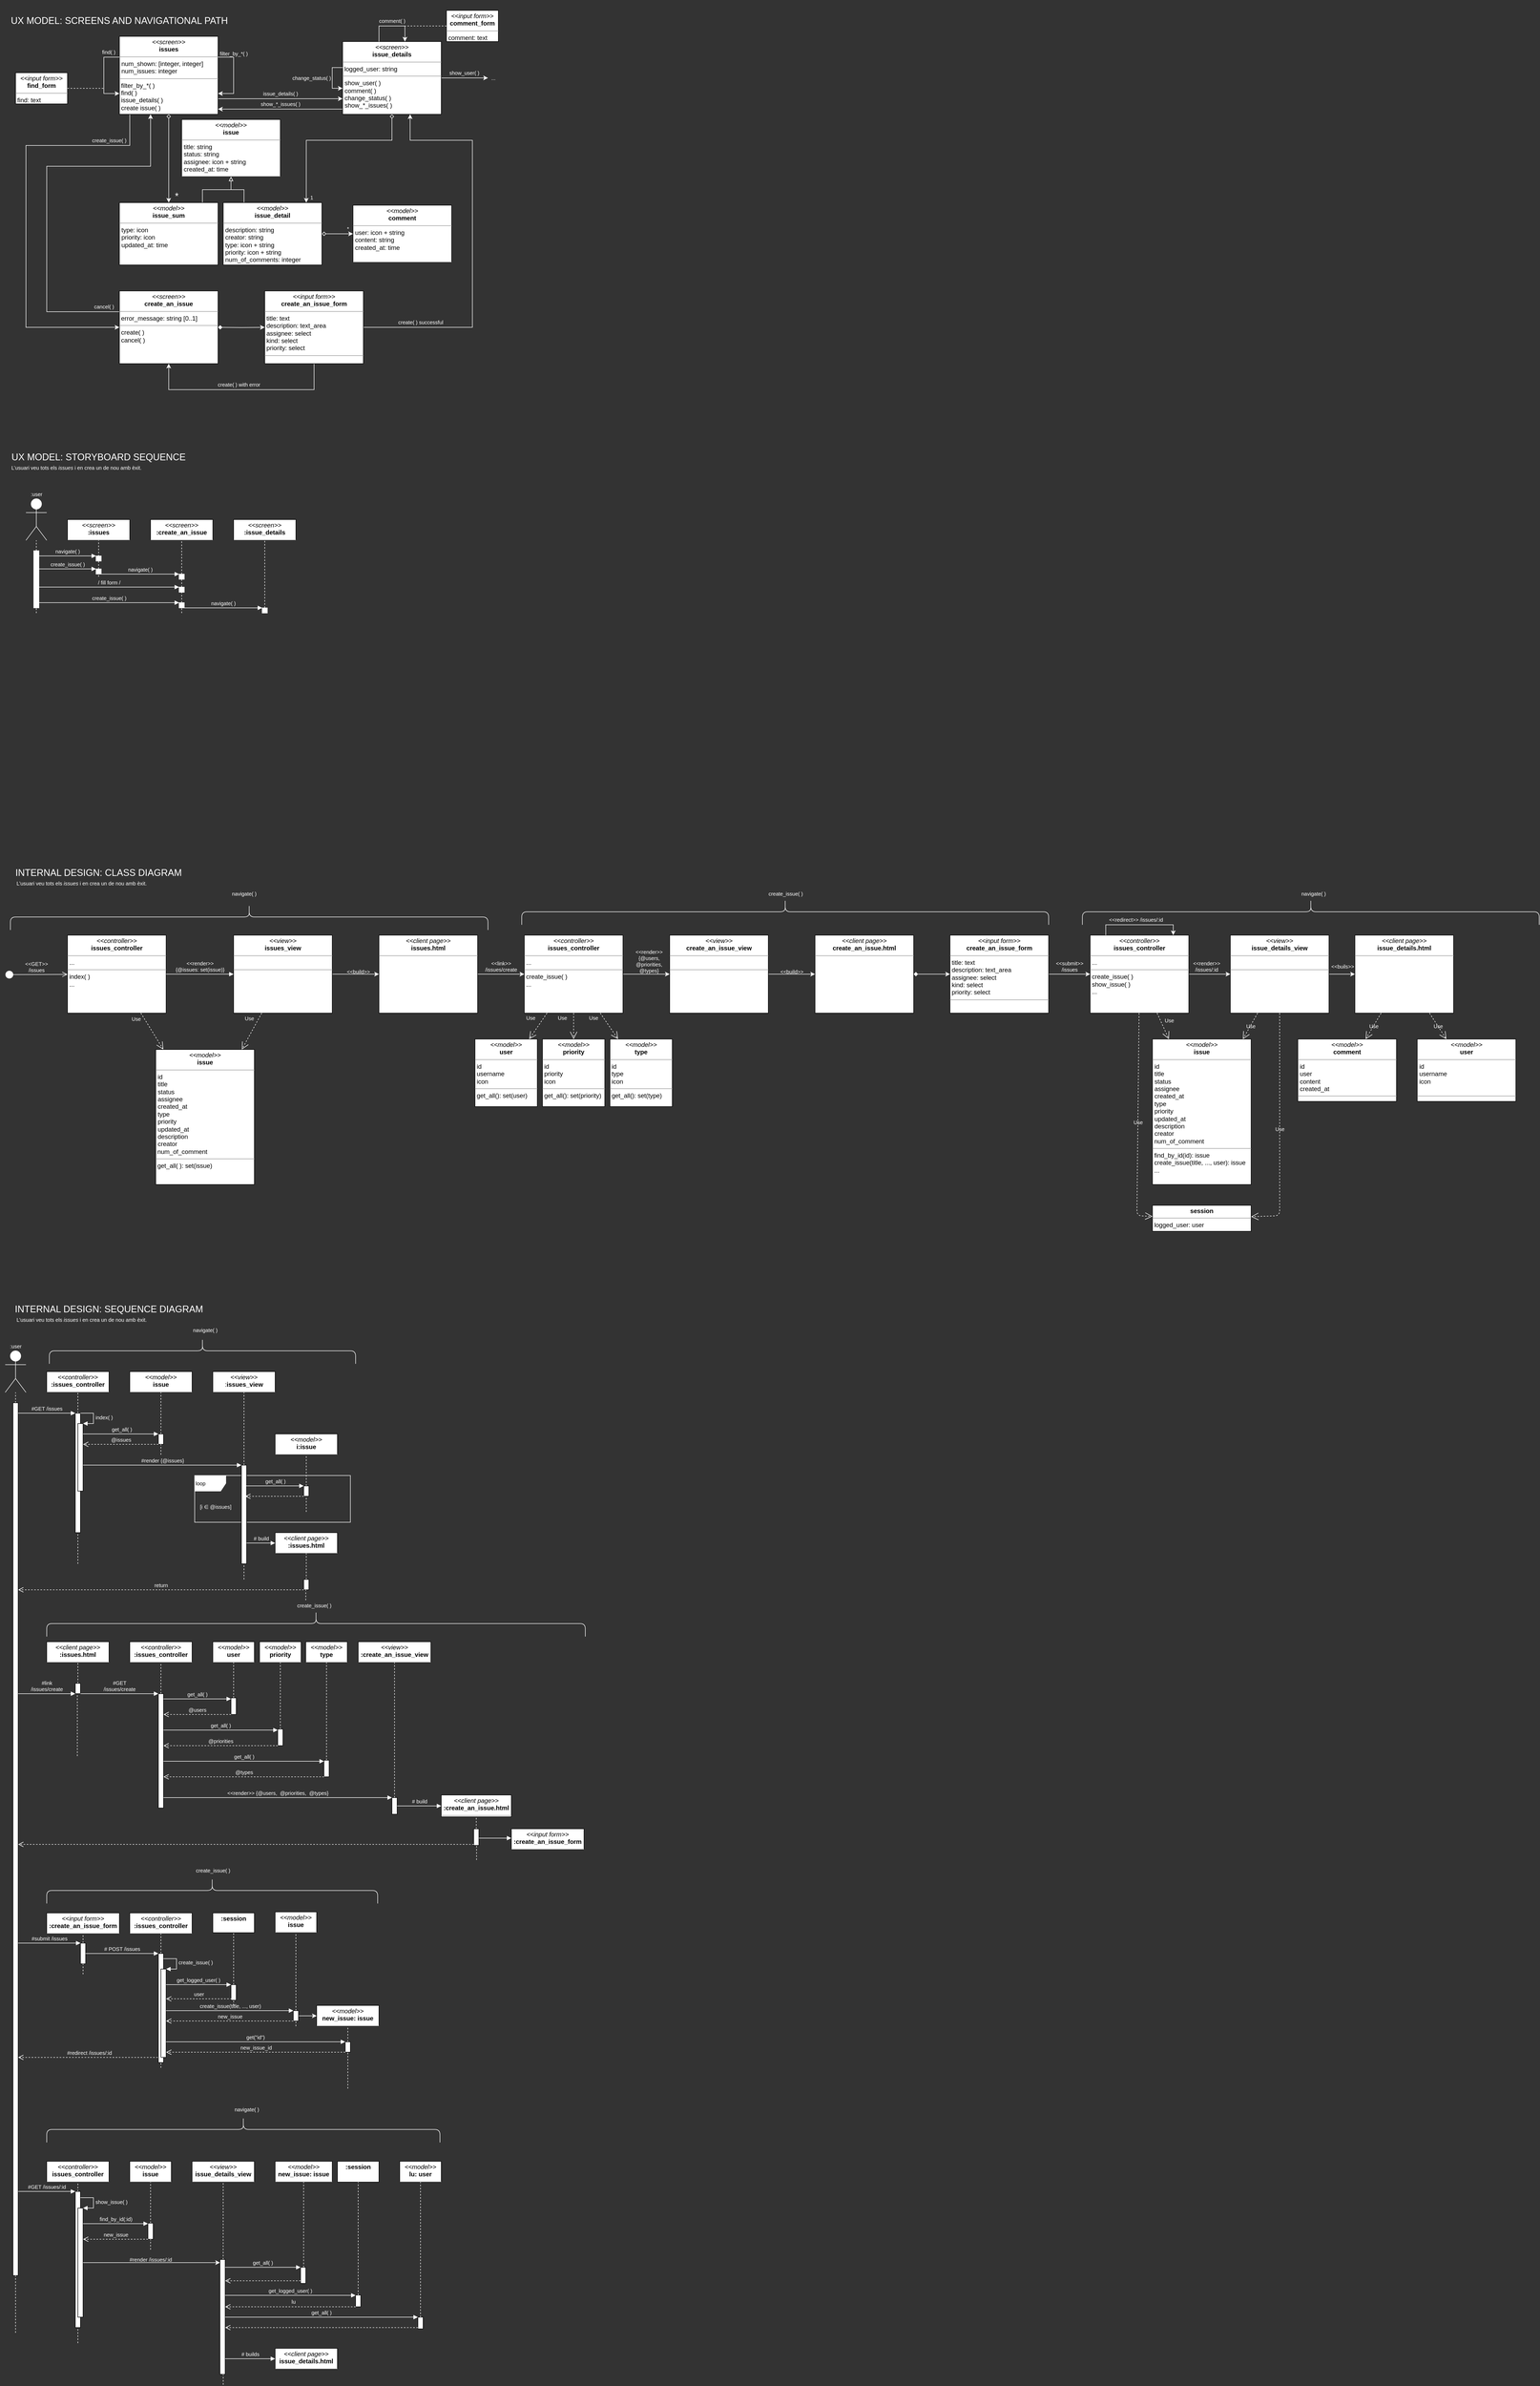 <mxfile version="13.0.1" type="google"><diagram id="2oJsJliI_Ti3XBucsxYU" name="Page-1"><mxGraphModel dx="1577" dy="1048" grid="1" gridSize="10" guides="1" tooltips="1" connect="1" arrows="1" fold="1" page="1" pageScale="1" pageWidth="1169" pageHeight="827" background="#333333" math="0" shadow="0"><root><mxCell id="0"/><mxCell id="1" parent="0"/><mxCell id="kbMLH4lAkFL3BYtv4FSj-188" value="loop" style="shape=umlFrame;whiteSpace=wrap;html=1;labelBackgroundColor=none;strokeColor=#FFFFFF;fontSize=10;fontColor=#000000;align=left;" vertex="1" parent="1"><mxGeometry x="405" y="2880" width="300" height="90" as="geometry"/></mxCell><mxCell id="kbMLH4lAkFL3BYtv4FSj-1" value="&lt;div style=&quot;font-size: 18px&quot;&gt;UX MODEL: SCREENS AND NAVIGATIONAL PATH&lt;br style=&quot;font-size: 18px&quot;&gt;&lt;/div&gt;" style="text;html=1;align=center;verticalAlign=middle;whiteSpace=wrap;rounded=0;fontColor=#FFFFFF;fontSize=18;" vertex="1" parent="1"><mxGeometry x="40" y="40" width="440" height="80" as="geometry"/></mxCell><mxCell id="kbMLH4lAkFL3BYtv4FSj-6" value="" style="edgeStyle=orthogonalEdgeStyle;rounded=0;orthogonalLoop=1;jettySize=auto;html=1;fontSize=18;fontColor=#FFFFFF;strokeColor=#FFFFFF;startArrow=diamond;startFill=0;" edge="1" parent="1" source="kbMLH4lAkFL3BYtv4FSj-2" target="kbMLH4lAkFL3BYtv4FSj-8"><mxGeometry relative="1" as="geometry"/></mxCell><mxCell id="kbMLH4lAkFL3BYtv4FSj-7" value="*" style="edgeLabel;html=1;align=center;verticalAlign=middle;resizable=0;points=[];fontSize=18;fontColor=#FFFFFF;labelBackgroundColor=none;" vertex="1" connectable="0" parent="kbMLH4lAkFL3BYtv4FSj-6"><mxGeometry x="0.85" relative="1" as="geometry"><mxPoint x="15" as="offset"/></mxGeometry></mxCell><mxCell id="kbMLH4lAkFL3BYtv4FSj-19" style="edgeStyle=orthogonalEdgeStyle;rounded=0;orthogonalLoop=1;jettySize=auto;html=1;labelBackgroundColor=none;startArrow=none;startFill=0;endArrow=classic;endFill=1;strokeColor=#FFFFFF;fontSize=10;fontColor=#FFFFFF;" edge="1" parent="1" source="kbMLH4lAkFL3BYtv4FSj-2" target="kbMLH4lAkFL3BYtv4FSj-3"><mxGeometry relative="1" as="geometry"><Array as="points"><mxPoint x="630" y="230"/><mxPoint x="630" y="230"/></Array></mxGeometry></mxCell><mxCell id="kbMLH4lAkFL3BYtv4FSj-20" value="issue_details( )" style="edgeLabel;html=1;align=center;verticalAlign=middle;resizable=0;points=[];fontSize=10;fontColor=#FFFFFF;labelBackgroundColor=none;" vertex="1" connectable="0" parent="kbMLH4lAkFL3BYtv4FSj-19"><mxGeometry x="0.5" y="59" relative="1" as="geometry"><mxPoint x="-60" y="49" as="offset"/></mxGeometry></mxCell><mxCell id="kbMLH4lAkFL3BYtv4FSj-22" style="edgeStyle=orthogonalEdgeStyle;rounded=0;orthogonalLoop=1;jettySize=auto;html=1;labelBackgroundColor=none;startArrow=none;startFill=0;endArrow=classic;endFill=1;strokeColor=#FFFFFF;fontSize=10;fontColor=#FFFFFF;" edge="1" parent="1" source="kbMLH4lAkFL3BYtv4FSj-2"><mxGeometry relative="1" as="geometry"><mxPoint x="260" y="670" as="targetPoint"/><Array as="points"><mxPoint x="280" y="320"/><mxPoint x="80" y="320"/><mxPoint x="80" y="670"/></Array></mxGeometry></mxCell><mxCell id="kbMLH4lAkFL3BYtv4FSj-23" value="create_issue( )" style="edgeLabel;html=1;align=center;verticalAlign=middle;resizable=0;points=[];fontSize=10;fontColor=#FFFFFF;labelBackgroundColor=none;" vertex="1" connectable="0" parent="kbMLH4lAkFL3BYtv4FSj-22"><mxGeometry x="-0.374" y="-2" relative="1" as="geometry"><mxPoint x="147" y="-8" as="offset"/></mxGeometry></mxCell><mxCell id="kbMLH4lAkFL3BYtv4FSj-2" value="&lt;p style=&quot;margin: 0px ; margin-top: 4px ; text-align: center&quot;&gt;&lt;i&gt;&amp;lt;&amp;lt;screen&amp;gt;&amp;gt;&lt;/i&gt;&lt;br&gt;&lt;b&gt;issues&lt;/b&gt;&lt;/p&gt;&lt;hr size=&quot;1&quot;&gt;&lt;p style=&quot;margin: 0px ; margin-left: 4px&quot;&gt;num_shown: [integer, integer]&lt;br&gt;&lt;/p&gt;&lt;p style=&quot;margin: 0px ; margin-left: 4px&quot;&gt;num_issues: integer&lt;/p&gt;&lt;hr size=&quot;1&quot;&gt;&lt;div&gt;&amp;nbsp;filter_by_*( )&lt;/div&gt;&lt;div&gt;&amp;nbsp;find( )&lt;br&gt;&lt;/div&gt;&lt;div&gt;&amp;nbsp;issue_details( )&lt;/div&gt;&lt;div&gt;&amp;nbsp;create issue( )&lt;br&gt;&lt;/div&gt;" style="verticalAlign=top;align=left;overflow=fill;fontSize=12;fontFamily=Helvetica;html=1;" vertex="1" parent="1"><mxGeometry x="260" y="110" width="190" height="150" as="geometry"/></mxCell><mxCell id="kbMLH4lAkFL3BYtv4FSj-5" value="&lt;p style=&quot;margin: 0px ; margin-top: 4px ; text-align: center&quot;&gt;&lt;i&gt;&amp;lt;&amp;lt;model&amp;gt;&amp;gt;&lt;/i&gt;&lt;br&gt;&lt;b&gt;issue&lt;/b&gt;&lt;/p&gt;&lt;hr size=&quot;1&quot;&gt;&lt;p style=&quot;margin: 0px ; margin-left: 4px&quot;&gt;title: string&lt;br&gt;status: string&lt;/p&gt;&lt;p style=&quot;margin: 0px ; margin-left: 4px&quot;&gt;assignee: icon + string&lt;/p&gt;&lt;p style=&quot;margin: 0px ; margin-left: 4px&quot;&gt;created_at: time&lt;/p&gt;&lt;hr size=&quot;1&quot;&gt;" style="verticalAlign=top;align=left;overflow=fill;fontSize=12;fontFamily=Helvetica;html=1;" vertex="1" parent="1"><mxGeometry x="380" y="270" width="190" height="110" as="geometry"/></mxCell><mxCell id="kbMLH4lAkFL3BYtv4FSj-24" style="edgeStyle=orthogonalEdgeStyle;rounded=0;orthogonalLoop=1;jettySize=auto;html=1;labelBackgroundColor=none;startArrow=diamond;startFill=0;endArrow=classic;endFill=1;strokeColor=#FFFFFF;fontSize=10;fontColor=#FFFFFF;" edge="1" parent="1" source="kbMLH4lAkFL3BYtv4FSj-3" target="kbMLH4lAkFL3BYtv4FSj-9"><mxGeometry relative="1" as="geometry"><Array as="points"><mxPoint x="785" y="310"/><mxPoint x="620" y="310"/></Array></mxGeometry></mxCell><mxCell id="kbMLH4lAkFL3BYtv4FSj-26" value="1" style="edgeLabel;html=1;align=center;verticalAlign=middle;resizable=0;points=[];fontSize=10;fontColor=#FFFFFF;labelBackgroundColor=none;" vertex="1" connectable="0" parent="kbMLH4lAkFL3BYtv4FSj-24"><mxGeometry x="0.94" relative="1" as="geometry"><mxPoint x="10" as="offset"/></mxGeometry></mxCell><mxCell id="kbMLH4lAkFL3BYtv4FSj-27" style="edgeStyle=orthogonalEdgeStyle;rounded=0;orthogonalLoop=1;jettySize=auto;html=1;labelBackgroundColor=none;startArrow=none;startFill=0;endArrow=classic;endFill=1;strokeColor=#FFFFFF;fontSize=10;fontColor=#FFFFFF;" edge="1" parent="1" source="kbMLH4lAkFL3BYtv4FSj-3" target="kbMLH4lAkFL3BYtv4FSj-29"><mxGeometry relative="1" as="geometry"><mxPoint x="970" y="190" as="targetPoint"/></mxGeometry></mxCell><mxCell id="kbMLH4lAkFL3BYtv4FSj-28" value="show_user( )" style="edgeLabel;html=1;align=center;verticalAlign=middle;resizable=0;points=[];fontSize=10;fontColor=#FFFFFF;labelBackgroundColor=none;" vertex="1" connectable="0" parent="kbMLH4lAkFL3BYtv4FSj-27"><mxGeometry x="-0.022" y="2" relative="1" as="geometry"><mxPoint y="-8" as="offset"/></mxGeometry></mxCell><mxCell id="kbMLH4lAkFL3BYtv4FSj-36" style="edgeStyle=orthogonalEdgeStyle;rounded=0;orthogonalLoop=1;jettySize=auto;html=1;labelBackgroundColor=none;startArrow=none;startFill=0;endArrow=classic;endFill=1;strokeColor=#FFFFFF;fontSize=10;fontColor=#FFFFFF;" edge="1" parent="1" source="kbMLH4lAkFL3BYtv4FSj-3" target="kbMLH4lAkFL3BYtv4FSj-2"><mxGeometry relative="1" as="geometry"><Array as="points"><mxPoint x="630" y="250"/><mxPoint x="630" y="250"/></Array></mxGeometry></mxCell><mxCell id="kbMLH4lAkFL3BYtv4FSj-37" value="show_*_issues( )" style="edgeLabel;html=1;align=center;verticalAlign=middle;resizable=0;points=[];fontSize=10;fontColor=#FFFFFF;labelBackgroundColor=none;" vertex="1" connectable="0" parent="kbMLH4lAkFL3BYtv4FSj-36"><mxGeometry y="4" relative="1" as="geometry"><mxPoint y="-14" as="offset"/></mxGeometry></mxCell><mxCell id="kbMLH4lAkFL3BYtv4FSj-3" value="&lt;p style=&quot;margin: 0px ; margin-top: 4px ; text-align: center&quot;&gt;&lt;i&gt;&amp;lt;&amp;lt;screen&amp;gt;&amp;gt;&lt;/i&gt;&lt;br&gt;&lt;b&gt;issue_details&lt;/b&gt;&lt;/p&gt;&lt;hr size=&quot;1&quot;&gt;&amp;nbsp;logged_user: string&lt;br&gt;&lt;hr size=&quot;1&quot;&gt;&lt;p style=&quot;margin: 0px ; margin-left: 4px&quot;&gt;show_user( )&lt;/p&gt;&lt;p style=&quot;margin: 0px ; margin-left: 4px&quot;&gt;comment( )&lt;/p&gt;&lt;p style=&quot;margin: 0px ; margin-left: 4px&quot;&gt;change_status( )&lt;br&gt;&lt;/p&gt;&lt;p style=&quot;margin: 0px ; margin-left: 4px&quot;&gt;show_*_issues( )&lt;br&gt;&lt;/p&gt;" style="verticalAlign=top;align=left;overflow=fill;fontSize=12;fontFamily=Helvetica;html=1;" vertex="1" parent="1"><mxGeometry x="690" y="120" width="190" height="140" as="geometry"/></mxCell><mxCell id="kbMLH4lAkFL3BYtv4FSj-40" style="edgeStyle=orthogonalEdgeStyle;rounded=0;orthogonalLoop=1;jettySize=auto;html=1;labelBackgroundColor=none;startArrow=diamond;startFill=1;endArrow=classic;endFill=1;strokeColor=#FFFFFF;fontSize=10;fontColor=#FFFFFF;" edge="1" parent="1" target="kbMLH4lAkFL3BYtv4FSj-39"><mxGeometry relative="1" as="geometry"><mxPoint x="450" y="670" as="sourcePoint"/></mxGeometry></mxCell><mxCell id="kbMLH4lAkFL3BYtv4FSj-10" style="edgeStyle=orthogonalEdgeStyle;rounded=0;orthogonalLoop=1;jettySize=auto;html=1;startArrow=none;startFill=0;strokeColor=#FFFFFF;fontSize=18;fontColor=#FFFFFF;endArrow=block;endFill=0;" edge="1" parent="1" source="kbMLH4lAkFL3BYtv4FSj-8" target="kbMLH4lAkFL3BYtv4FSj-5"><mxGeometry relative="1" as="geometry"><Array as="points"><mxPoint x="420" y="405"/><mxPoint x="475" y="405"/></Array></mxGeometry></mxCell><mxCell id="kbMLH4lAkFL3BYtv4FSj-8" value="&lt;p style=&quot;margin: 0px ; margin-top: 4px ; text-align: center&quot;&gt;&lt;i&gt;&amp;lt;&amp;lt;model&amp;gt;&amp;gt;&lt;/i&gt;&lt;br&gt;&lt;b&gt;issue_sum&lt;/b&gt;&lt;/p&gt;&lt;hr size=&quot;1&quot;&gt;&lt;p style=&quot;margin: 0px ; margin-left: 4px&quot;&gt;type: icon&lt;/p&gt;&lt;p style=&quot;margin: 0px ; margin-left: 4px&quot;&gt;priority: icon&lt;/p&gt;&lt;p style=&quot;margin: 0px ; margin-left: 4px&quot;&gt;updated_at: time&lt;/p&gt;&lt;p style=&quot;margin: 0px ; margin-left: 4px&quot;&gt;&lt;br&gt;&lt;/p&gt;&lt;p style=&quot;margin: 0px ; margin-left: 4px&quot;&gt;&lt;br&gt;&lt;/p&gt;&lt;hr size=&quot;1&quot;&gt;" style="verticalAlign=top;align=left;overflow=fill;fontSize=12;fontFamily=Helvetica;html=1;" vertex="1" parent="1"><mxGeometry x="260" y="430" width="190" height="120" as="geometry"/></mxCell><mxCell id="kbMLH4lAkFL3BYtv4FSj-11" style="edgeStyle=orthogonalEdgeStyle;rounded=0;orthogonalLoop=1;jettySize=auto;html=1;startArrow=none;startFill=0;endArrow=block;endFill=0;strokeColor=#FFFFFF;fontSize=18;fontColor=#FFFFFF;" edge="1" parent="1" source="kbMLH4lAkFL3BYtv4FSj-9" target="kbMLH4lAkFL3BYtv4FSj-5"><mxGeometry relative="1" as="geometry"><Array as="points"><mxPoint x="500" y="405"/><mxPoint x="475" y="405"/></Array></mxGeometry></mxCell><mxCell id="kbMLH4lAkFL3BYtv4FSj-14" style="edgeStyle=orthogonalEdgeStyle;rounded=0;orthogonalLoop=1;jettySize=auto;html=1;startArrow=diamond;startFill=0;endArrow=classic;endFill=1;strokeColor=#FFFFFF;fontSize=18;fontColor=#FFFFFF;" edge="1" parent="1" source="kbMLH4lAkFL3BYtv4FSj-9" target="kbMLH4lAkFL3BYtv4FSj-13"><mxGeometry relative="1" as="geometry"/></mxCell><mxCell id="kbMLH4lAkFL3BYtv4FSj-49" value="*" style="edgeLabel;html=1;align=center;verticalAlign=middle;resizable=0;points=[];fontSize=10;fontColor=#FFFFFF;labelBackgroundColor=none;" vertex="1" connectable="0" parent="kbMLH4lAkFL3BYtv4FSj-14"><mxGeometry x="0.715" y="-2" relative="1" as="geometry"><mxPoint x="-1.76" y="-12" as="offset"/></mxGeometry></mxCell><mxCell id="kbMLH4lAkFL3BYtv4FSj-9" value="&lt;p style=&quot;margin: 0px ; margin-top: 4px ; text-align: center&quot;&gt;&lt;i&gt;&amp;lt;&amp;lt;model&amp;gt;&amp;gt;&lt;/i&gt;&lt;br&gt;&lt;b&gt;issue_detail&lt;/b&gt;&lt;/p&gt;&lt;hr size=&quot;1&quot;&gt;&lt;p style=&quot;margin: 0px ; margin-left: 4px&quot;&gt;description: string&lt;/p&gt;&lt;p style=&quot;margin: 0px ; margin-left: 4px&quot;&gt;creator: string&lt;br&gt;&lt;/p&gt;&lt;p style=&quot;margin: 0px ; margin-left: 4px&quot;&gt;type: icon + string&lt;/p&gt;&lt;p style=&quot;margin: 0px ; margin-left: 4px&quot;&gt;priority: icon + string&lt;/p&gt;&lt;p style=&quot;margin: 0px ; margin-left: 4px&quot;&gt;num_of_comments: integer&lt;br&gt;&lt;/p&gt;&lt;p style=&quot;margin: 0px ; margin-left: 4px&quot;&gt;&lt;br&gt;&lt;/p&gt;&lt;hr size=&quot;1&quot;&gt;" style="verticalAlign=top;align=left;overflow=fill;fontSize=12;fontFamily=Helvetica;html=1;" vertex="1" parent="1"><mxGeometry x="460" y="430" width="190" height="120" as="geometry"/></mxCell><mxCell id="kbMLH4lAkFL3BYtv4FSj-13" value="&lt;p style=&quot;margin: 0px ; margin-top: 4px ; text-align: center&quot;&gt;&lt;i&gt;&amp;lt;&amp;lt;model&amp;gt;&amp;gt;&lt;/i&gt;&lt;br&gt;&lt;b&gt;comment&lt;/b&gt;&lt;/p&gt;&lt;hr size=&quot;1&quot;&gt;&lt;p style=&quot;margin: 0px ; margin-left: 4px&quot;&gt;user: icon + string&lt;/p&gt;&lt;p style=&quot;margin: 0px ; margin-left: 4px&quot;&gt;content: string&lt;/p&gt;&lt;p style=&quot;margin: 0px ; margin-left: 4px&quot;&gt;created_at: time&lt;br&gt;&lt;/p&gt;&lt;p style=&quot;margin: 0px ; margin-left: 4px&quot;&gt;&lt;br&gt;&lt;/p&gt;&lt;hr size=&quot;1&quot;&gt;" style="verticalAlign=top;align=left;overflow=fill;fontSize=12;fontFamily=Helvetica;html=1;" vertex="1" parent="1"><mxGeometry x="710" y="435" width="190" height="110" as="geometry"/></mxCell><mxCell id="kbMLH4lAkFL3BYtv4FSj-15" value="filter_by_*( )" style="edgeStyle=orthogonalEdgeStyle;rounded=0;orthogonalLoop=1;jettySize=auto;html=1;startArrow=none;startFill=0;endArrow=classic;endFill=1;strokeColor=#FFFFFF;fontSize=10;fontColor=#FFFFFF;elbow=horizontal;labelBackgroundColor=none;" edge="1" parent="1" source="kbMLH4lAkFL3BYtv4FSj-2" target="kbMLH4lAkFL3BYtv4FSj-2"><mxGeometry x="-0.5" y="10" relative="1" as="geometry"><Array as="points"><mxPoint x="480" y="150"/></Array><mxPoint x="-10" y="-10" as="offset"/></mxGeometry></mxCell><mxCell id="kbMLH4lAkFL3BYtv4FSj-16" style="edgeStyle=orthogonalEdgeStyle;rounded=0;orthogonalLoop=1;jettySize=auto;html=1;labelBackgroundColor=none;startArrow=none;startFill=0;endArrow=classic;endFill=1;strokeColor=#FFFFFF;fontSize=10;fontColor=#FFFFFF;elbow=vertical;" edge="1" parent="1" source="kbMLH4lAkFL3BYtv4FSj-2" target="kbMLH4lAkFL3BYtv4FSj-2"><mxGeometry relative="1" as="geometry"><Array as="points"><mxPoint x="230" y="150"/></Array></mxGeometry></mxCell><mxCell id="kbMLH4lAkFL3BYtv4FSj-21" value="find( )" style="edgeLabel;html=1;align=center;verticalAlign=middle;resizable=0;points=[];fontSize=10;fontColor=#FFFFFF;labelBackgroundColor=none;" vertex="1" connectable="0" parent="kbMLH4lAkFL3BYtv4FSj-16"><mxGeometry x="-0.677" y="1" relative="1" as="geometry"><mxPoint y="-11" as="offset"/></mxGeometry></mxCell><mxCell id="kbMLH4lAkFL3BYtv4FSj-17" value="&lt;p style=&quot;margin: 0px ; margin-top: 4px ; text-align: center&quot;&gt;&lt;i&gt;&amp;lt;&amp;lt;input form&amp;gt;&amp;gt;&lt;/i&gt;&lt;br&gt;&lt;b&gt;find_form&lt;/b&gt;&lt;/p&gt;&lt;hr size=&quot;1&quot;&gt;&amp;nbsp;find: text&lt;br&gt;&lt;hr size=&quot;1&quot;&gt;" style="verticalAlign=top;align=left;overflow=fill;fontSize=12;fontFamily=Helvetica;html=1;" vertex="1" parent="1"><mxGeometry x="60" y="180" width="100" height="60" as="geometry"/></mxCell><mxCell id="kbMLH4lAkFL3BYtv4FSj-18" value="" style="endArrow=none;dashed=1;html=1;labelBackgroundColor=none;strokeColor=#FFFFFF;fontSize=10;fontColor=#FFFFFF;" edge="1" parent="1" source="kbMLH4lAkFL3BYtv4FSj-17"><mxGeometry width="50" height="50" relative="1" as="geometry"><mxPoint x="170" y="250" as="sourcePoint"/><mxPoint x="230" y="210" as="targetPoint"/></mxGeometry></mxCell><mxCell id="kbMLH4lAkFL3BYtv4FSj-29" value="..." style="text;html=1;align=center;verticalAlign=middle;resizable=0;points=[];autosize=1;fontSize=10;fontColor=#FFFFFF;" vertex="1" parent="1"><mxGeometry x="970" y="180" width="20" height="20" as="geometry"/></mxCell><mxCell id="kbMLH4lAkFL3BYtv4FSj-30" value="&lt;p style=&quot;margin: 0px ; margin-top: 4px ; text-align: center&quot;&gt;&lt;i&gt;&amp;lt;&amp;lt;input form&amp;gt;&amp;gt;&lt;/i&gt;&lt;br&gt;&lt;b&gt;comment_form&lt;/b&gt;&lt;/p&gt;&lt;hr size=&quot;1&quot;&gt;&amp;nbsp;comment: text&lt;br&gt;&lt;hr size=&quot;1&quot;&gt;" style="verticalAlign=top;align=left;overflow=fill;fontSize=12;fontFamily=Helvetica;html=1;" vertex="1" parent="1"><mxGeometry x="890" y="60" width="100" height="60" as="geometry"/></mxCell><mxCell id="kbMLH4lAkFL3BYtv4FSj-32" value="comment( )" style="edgeStyle=orthogonalEdgeStyle;rounded=0;orthogonalLoop=1;jettySize=auto;html=1;labelBackgroundColor=none;startArrow=none;startFill=0;endArrow=classic;endFill=1;strokeColor=#FFFFFF;fontSize=10;fontColor=#FFFFFF;elbow=vertical;" edge="1" parent="1" source="kbMLH4lAkFL3BYtv4FSj-3" target="kbMLH4lAkFL3BYtv4FSj-3"><mxGeometry y="10" relative="1" as="geometry"><Array as="points"><mxPoint x="760" y="90"/></Array><mxPoint as="offset"/></mxGeometry></mxCell><mxCell id="kbMLH4lAkFL3BYtv4FSj-33" value="" style="endArrow=none;dashed=1;html=1;labelBackgroundColor=none;strokeColor=#FFFFFF;fontSize=10;fontColor=#FFFFFF;" edge="1" parent="1" source="kbMLH4lAkFL3BYtv4FSj-30"><mxGeometry width="50" height="50" relative="1" as="geometry"><mxPoint x="740" y="130" as="sourcePoint"/><mxPoint x="810" y="90" as="targetPoint"/></mxGeometry></mxCell><mxCell id="kbMLH4lAkFL3BYtv4FSj-34" value="change_status( )" style="edgeStyle=orthogonalEdgeStyle;rounded=0;orthogonalLoop=1;jettySize=auto;html=1;labelBackgroundColor=none;startArrow=none;startFill=0;endArrow=classic;endFill=1;strokeColor=#FFFFFF;fontSize=10;fontColor=#FFFFFF;elbow=horizontal;" edge="1" parent="1" source="kbMLH4lAkFL3BYtv4FSj-3" target="kbMLH4lAkFL3BYtv4FSj-3"><mxGeometry x="0.5" y="45" relative="1" as="geometry"><Array as="points"><mxPoint x="670" y="170"/></Array><mxPoint x="-40" y="25" as="offset"/></mxGeometry></mxCell><mxCell id="kbMLH4lAkFL3BYtv4FSj-43" style="edgeStyle=orthogonalEdgeStyle;rounded=0;orthogonalLoop=1;jettySize=auto;html=1;labelBackgroundColor=none;startArrow=none;startFill=0;endArrow=classic;endFill=1;strokeColor=#FFFFFF;fontSize=10;fontColor=#FFFFFF;" edge="1" parent="1" source="kbMLH4lAkFL3BYtv4FSj-39" target="kbMLH4lAkFL3BYtv4FSj-42"><mxGeometry relative="1" as="geometry"><Array as="points"><mxPoint x="635" y="790"/><mxPoint x="355" y="790"/></Array></mxGeometry></mxCell><mxCell id="kbMLH4lAkFL3BYtv4FSj-44" value="create( ) with error" style="edgeLabel;html=1;align=center;verticalAlign=middle;resizable=0;points=[];fontSize=10;fontColor=#FFFFFF;labelBackgroundColor=none;" vertex="1" connectable="0" parent="kbMLH4lAkFL3BYtv4FSj-43"><mxGeometry x="0.058" y="4" relative="1" as="geometry"><mxPoint x="6" y="-14" as="offset"/></mxGeometry></mxCell><mxCell id="kbMLH4lAkFL3BYtv4FSj-45" style="edgeStyle=orthogonalEdgeStyle;rounded=0;orthogonalLoop=1;jettySize=auto;html=1;labelBackgroundColor=none;startArrow=none;startFill=0;endArrow=classic;endFill=1;strokeColor=#FFFFFF;fontSize=10;fontColor=#FFFFFF;" edge="1" parent="1" source="kbMLH4lAkFL3BYtv4FSj-39" target="kbMLH4lAkFL3BYtv4FSj-3"><mxGeometry relative="1" as="geometry"><Array as="points"><mxPoint x="940" y="670"/><mxPoint x="940" y="310"/><mxPoint x="820" y="310"/></Array></mxGeometry></mxCell><mxCell id="kbMLH4lAkFL3BYtv4FSj-46" value="create( ) successful" style="edgeLabel;html=1;align=center;verticalAlign=middle;resizable=0;points=[];fontSize=10;fontColor=#FFFFFF;labelBackgroundColor=none;" vertex="1" connectable="0" parent="kbMLH4lAkFL3BYtv4FSj-45"><mxGeometry x="-0.897" y="-1" relative="1" as="geometry"><mxPoint x="72" y="-11" as="offset"/></mxGeometry></mxCell><mxCell id="kbMLH4lAkFL3BYtv4FSj-39" value="&lt;p style=&quot;margin: 0px ; margin-top: 4px ; text-align: center&quot;&gt;&lt;i&gt;&amp;lt;&amp;lt;input form&amp;gt;&amp;gt;&lt;/i&gt;&lt;br&gt;&lt;b&gt;create_an_issue_form&lt;/b&gt;&lt;/p&gt;&lt;hr size=&quot;1&quot;&gt;&lt;div&gt;&amp;nbsp;title: text &lt;br&gt;&lt;/div&gt;&lt;div&gt;&amp;nbsp;description: text_area&lt;/div&gt;&lt;div&gt;&amp;nbsp;assignee: select&lt;/div&gt;&lt;div&gt;&amp;nbsp;kind: select&lt;/div&gt;&lt;div&gt;&amp;nbsp;priority: select&lt;br&gt;&lt;/div&gt;&lt;hr size=&quot;1&quot;&gt;" style="verticalAlign=top;align=left;overflow=fill;fontSize=12;fontFamily=Helvetica;html=1;" vertex="1" parent="1"><mxGeometry x="540" y="600" width="190" height="140" as="geometry"/></mxCell><mxCell id="kbMLH4lAkFL3BYtv4FSj-47" style="edgeStyle=orthogonalEdgeStyle;rounded=0;orthogonalLoop=1;jettySize=auto;html=1;labelBackgroundColor=none;startArrow=none;startFill=0;endArrow=classic;endFill=1;strokeColor=#FFFFFF;fontSize=10;fontColor=#FFFFFF;" edge="1" parent="1" source="kbMLH4lAkFL3BYtv4FSj-42" target="kbMLH4lAkFL3BYtv4FSj-2"><mxGeometry relative="1" as="geometry"><Array as="points"><mxPoint x="120" y="640"/><mxPoint x="120" y="360"/><mxPoint x="320" y="360"/></Array></mxGeometry></mxCell><mxCell id="kbMLH4lAkFL3BYtv4FSj-48" value="cancel( )" style="edgeLabel;html=1;align=center;verticalAlign=middle;resizable=0;points=[];fontSize=10;fontColor=#FFFFFF;labelBackgroundColor=none;" vertex="1" connectable="0" parent="kbMLH4lAkFL3BYtv4FSj-47"><mxGeometry x="-0.584" y="-3" relative="1" as="geometry"><mxPoint x="106.94" y="-0.53" as="offset"/></mxGeometry></mxCell><mxCell id="kbMLH4lAkFL3BYtv4FSj-42" value="&lt;p style=&quot;margin: 0px ; margin-top: 4px ; text-align: center&quot;&gt;&lt;i&gt;&amp;lt;&amp;lt;screen&amp;gt;&amp;gt;&lt;/i&gt;&lt;br&gt;&lt;b&gt;create_an_issue&lt;/b&gt;&lt;/p&gt;&lt;hr size=&quot;1&quot;&gt;&amp;nbsp;error_message: string [0..1]&lt;br&gt;&lt;hr size=&quot;1&quot;&gt;&lt;div&gt;&amp;nbsp;create( )&lt;/div&gt;&lt;div&gt;&amp;nbsp;cancel( )&lt;br&gt;&lt;/div&gt;" style="verticalAlign=top;align=left;overflow=fill;fontSize=12;fontFamily=Helvetica;html=1;" vertex="1" parent="1"><mxGeometry x="260" y="600" width="190" height="140" as="geometry"/></mxCell><mxCell id="kbMLH4lAkFL3BYtv4FSj-50" value="&lt;div style=&quot;font-size: 18px&quot;&gt;UX MODEL: STORYBOARD SEQUENCE&lt;br style=&quot;font-size: 18px&quot;&gt;&lt;/div&gt;" style="text;html=1;align=center;verticalAlign=middle;whiteSpace=wrap;rounded=0;fontColor=#FFFFFF;fontSize=18;" vertex="1" parent="1"><mxGeometry x="40" y="880" width="360" height="80" as="geometry"/></mxCell><mxCell id="kbMLH4lAkFL3BYtv4FSj-51" value="L’usuari veu tots els &lt;span style=&quot;font-style: italic&quot;&gt;issues &lt;/span&gt;i en crea un de nou amb èxit." style="text;html=1;align=left;verticalAlign=middle;resizable=0;points=[];autosize=1;fontSize=10;fontColor=#FFFFFF;" vertex="1" parent="1"><mxGeometry x="50" y="930" width="270" height="20" as="geometry"/></mxCell><mxCell id="kbMLH4lAkFL3BYtv4FSj-52" value=":user" style="shape=umlActor;verticalLabelPosition=top;labelBackgroundColor=none;verticalAlign=bottom;html=1;fontSize=10;fontColor=#FFFFFF;align=center;strokeColor=#FFFFFF;labelPosition=center;" vertex="1" parent="1"><mxGeometry x="80" y="1000" width="40" height="80" as="geometry"/></mxCell><mxCell id="kbMLH4lAkFL3BYtv4FSj-58" value="" style="endArrow=none;dashed=1;html=1;labelBackgroundColor=none;strokeColor=#FFFFFF;fontSize=10;fontColor=#FFFFFF;" edge="1" parent="1" source="kbMLH4lAkFL3BYtv4FSj-59" target="kbMLH4lAkFL3BYtv4FSj-52"><mxGeometry width="50" height="50" relative="1" as="geometry"><mxPoint x="100" y="1320" as="sourcePoint"/><mxPoint x="130" y="1150" as="targetPoint"/></mxGeometry></mxCell><mxCell id="kbMLH4lAkFL3BYtv4FSj-59" value="" style="html=1;points=[];perimeter=orthogonalPerimeter;labelBackgroundColor=none;strokeColor=#FFFFFF;fontSize=10;fontColor=#FFFFFF;align=left;" vertex="1" parent="1"><mxGeometry x="95" y="1100" width="10" height="110" as="geometry"/></mxCell><mxCell id="kbMLH4lAkFL3BYtv4FSj-60" value="" style="endArrow=none;dashed=1;html=1;labelBackgroundColor=none;strokeColor=#FFFFFF;fontSize=10;fontColor=#FFFFFF;" edge="1" parent="1" target="kbMLH4lAkFL3BYtv4FSj-59"><mxGeometry width="50" height="50" relative="1" as="geometry"><mxPoint x="100" y="1220" as="sourcePoint"/><mxPoint x="100" y="1080" as="targetPoint"/></mxGeometry></mxCell><mxCell id="kbMLH4lAkFL3BYtv4FSj-61" value="&lt;p style=&quot;margin: 0px ; margin-top: 4px ; text-align: center&quot;&gt;&lt;i&gt;&amp;lt;&amp;lt;screen&amp;gt;&amp;gt;&lt;/i&gt;&lt;br&gt;&lt;b&gt;:issues&lt;/b&gt;&lt;/p&gt;&lt;hr size=&quot;1&quot;&gt;" style="verticalAlign=top;align=left;overflow=fill;fontSize=12;fontFamily=Helvetica;html=1;" vertex="1" parent="1"><mxGeometry x="160" y="1040" width="120" height="40" as="geometry"/></mxCell><mxCell id="kbMLH4lAkFL3BYtv4FSj-62" value="" style="endArrow=none;dashed=1;html=1;labelBackgroundColor=none;strokeColor=#FFFFFF;fontSize=10;fontColor=#FFFFFF;" edge="1" parent="1" source="kbMLH4lAkFL3BYtv4FSj-65" target="kbMLH4lAkFL3BYtv4FSj-61"><mxGeometry width="50" height="50" relative="1" as="geometry"><mxPoint x="220" y="1320" as="sourcePoint"/><mxPoint x="110" y="1180" as="targetPoint"/></mxGeometry></mxCell><mxCell id="kbMLH4lAkFL3BYtv4FSj-63" value="" style="html=1;points=[];perimeter=orthogonalPerimeter;labelBackgroundColor=none;strokeColor=#FFFFFF;fontSize=10;fontColor=#FFFFFF;align=left;" vertex="1" parent="1"><mxGeometry x="215" y="1110" width="10" height="10" as="geometry"/></mxCell><mxCell id="kbMLH4lAkFL3BYtv4FSj-64" value="navigate( )" style="html=1;verticalAlign=bottom;endArrow=block;labelBackgroundColor=none;strokeColor=#FFFFFF;fontSize=10;fontColor=#FFFFFF;" edge="1" parent="1" source="kbMLH4lAkFL3BYtv4FSj-59" target="kbMLH4lAkFL3BYtv4FSj-63"><mxGeometry width="80" relative="1" as="geometry"><mxPoint x="150" y="1140" as="sourcePoint"/><mxPoint x="230" y="1140" as="targetPoint"/><Array as="points"><mxPoint x="160" y="1110"/></Array></mxGeometry></mxCell><mxCell id="kbMLH4lAkFL3BYtv4FSj-65" value="" style="html=1;points=[];perimeter=orthogonalPerimeter;labelBackgroundColor=none;strokeColor=#FFFFFF;fontSize=10;fontColor=#FFFFFF;align=left;" vertex="1" parent="1"><mxGeometry x="215" y="1135" width="10" height="10" as="geometry"/></mxCell><mxCell id="kbMLH4lAkFL3BYtv4FSj-66" value="" style="endArrow=none;dashed=1;html=1;labelBackgroundColor=none;strokeColor=#FFFFFF;fontSize=10;fontColor=#FFFFFF;" edge="1" parent="1" target="kbMLH4lAkFL3BYtv4FSj-65"><mxGeometry width="50" height="50" relative="1" as="geometry"><mxPoint x="220" y="1150" as="sourcePoint"/><mxPoint x="220" y="1080" as="targetPoint"/></mxGeometry></mxCell><mxCell id="kbMLH4lAkFL3BYtv4FSj-67" value="create_issue( )" style="html=1;verticalAlign=bottom;endArrow=block;labelBackgroundColor=none;strokeColor=#FFFFFF;fontSize=10;fontColor=#FFFFFF;" edge="1" parent="1" source="kbMLH4lAkFL3BYtv4FSj-59" target="kbMLH4lAkFL3BYtv4FSj-65"><mxGeometry width="80" relative="1" as="geometry"><mxPoint x="115" y="1120" as="sourcePoint"/><mxPoint x="225" y="1120" as="targetPoint"/><Array as="points"><mxPoint x="170" y="1135"/></Array></mxGeometry></mxCell><mxCell id="kbMLH4lAkFL3BYtv4FSj-68" value="&lt;p style=&quot;margin: 0px ; margin-top: 4px ; text-align: center&quot;&gt;&lt;i&gt;&amp;lt;&amp;lt;screen&amp;gt;&amp;gt;&lt;/i&gt;&lt;br&gt;&lt;b&gt;:create_an_issue&lt;/b&gt;&lt;/p&gt;&lt;hr size=&quot;1&quot;&gt;" style="verticalAlign=top;align=left;overflow=fill;fontSize=12;fontFamily=Helvetica;html=1;" vertex="1" parent="1"><mxGeometry x="320" y="1040" width="120" height="40" as="geometry"/></mxCell><mxCell id="kbMLH4lAkFL3BYtv4FSj-69" value="" style="endArrow=none;dashed=1;html=1;labelBackgroundColor=none;strokeColor=#FFFFFF;fontSize=10;fontColor=#FFFFFF;" edge="1" parent="1" source="kbMLH4lAkFL3BYtv4FSj-70" target="kbMLH4lAkFL3BYtv4FSj-68"><mxGeometry width="50" height="50" relative="1" as="geometry"><mxPoint x="380" y="1300" as="sourcePoint"/><mxPoint x="230" y="1155" as="targetPoint"/></mxGeometry></mxCell><mxCell id="kbMLH4lAkFL3BYtv4FSj-70" value="" style="html=1;points=[];perimeter=orthogonalPerimeter;labelBackgroundColor=none;strokeColor=#FFFFFF;fontSize=10;fontColor=#FFFFFF;align=left;" vertex="1" parent="1"><mxGeometry x="375" y="1145" width="10" height="10" as="geometry"/></mxCell><mxCell id="kbMLH4lAkFL3BYtv4FSj-71" value="" style="endArrow=none;dashed=1;html=1;labelBackgroundColor=none;strokeColor=#FFFFFF;fontSize=10;fontColor=#FFFFFF;" edge="1" parent="1" source="kbMLH4lAkFL3BYtv4FSj-73" target="kbMLH4lAkFL3BYtv4FSj-70"><mxGeometry width="50" height="50" relative="1" as="geometry"><mxPoint x="380" y="1300" as="sourcePoint"/><mxPoint x="380" y="1080" as="targetPoint"/></mxGeometry></mxCell><mxCell id="kbMLH4lAkFL3BYtv4FSj-72" value="navigate( )" style="html=1;verticalAlign=bottom;endArrow=block;labelBackgroundColor=none;strokeColor=#FFFFFF;fontSize=10;fontColor=#FFFFFF;" edge="1" parent="1" source="kbMLH4lAkFL3BYtv4FSj-65" target="kbMLH4lAkFL3BYtv4FSj-70"><mxGeometry width="80" relative="1" as="geometry"><mxPoint x="115" y="1145" as="sourcePoint"/><mxPoint x="225" y="1145" as="targetPoint"/><Array as="points"/></mxGeometry></mxCell><mxCell id="kbMLH4lAkFL3BYtv4FSj-73" value="" style="html=1;points=[];perimeter=orthogonalPerimeter;labelBackgroundColor=none;strokeColor=#FFFFFF;fontSize=10;fontColor=#FFFFFF;align=left;" vertex="1" parent="1"><mxGeometry x="375" y="1170" width="10" height="10" as="geometry"/></mxCell><mxCell id="kbMLH4lAkFL3BYtv4FSj-74" value="" style="endArrow=none;dashed=1;html=1;labelBackgroundColor=none;strokeColor=#FFFFFF;fontSize=10;fontColor=#FFFFFF;" edge="1" parent="1" source="kbMLH4lAkFL3BYtv4FSj-76" target="kbMLH4lAkFL3BYtv4FSj-73"><mxGeometry width="50" height="50" relative="1" as="geometry"><mxPoint x="380" y="1300" as="sourcePoint"/><mxPoint x="380" y="1155" as="targetPoint"/></mxGeometry></mxCell><mxCell id="kbMLH4lAkFL3BYtv4FSj-75" value="/ fill form /" style="html=1;verticalAlign=bottom;endArrow=block;labelBackgroundColor=none;strokeColor=#FFFFFF;fontSize=10;fontColor=#FFFFFF;" edge="1" parent="1" source="kbMLH4lAkFL3BYtv4FSj-59" target="kbMLH4lAkFL3BYtv4FSj-73"><mxGeometry width="80" relative="1" as="geometry"><mxPoint x="235" y="1155" as="sourcePoint"/><mxPoint x="385" y="1155" as="targetPoint"/><Array as="points"/></mxGeometry></mxCell><mxCell id="kbMLH4lAkFL3BYtv4FSj-76" value="" style="html=1;points=[];perimeter=orthogonalPerimeter;labelBackgroundColor=none;strokeColor=#FFFFFF;fontSize=10;fontColor=#FFFFFF;align=left;" vertex="1" parent="1"><mxGeometry x="375" y="1200" width="10" height="10" as="geometry"/></mxCell><mxCell id="kbMLH4lAkFL3BYtv4FSj-77" value="" style="endArrow=none;dashed=1;html=1;labelBackgroundColor=none;strokeColor=#FFFFFF;fontSize=10;fontColor=#FFFFFF;" edge="1" parent="1" target="kbMLH4lAkFL3BYtv4FSj-76"><mxGeometry width="50" height="50" relative="1" as="geometry"><mxPoint x="380" y="1220" as="sourcePoint"/><mxPoint x="380" y="1180" as="targetPoint"/></mxGeometry></mxCell><mxCell id="kbMLH4lAkFL3BYtv4FSj-78" value="create_issue( )" style="html=1;verticalAlign=bottom;endArrow=block;labelBackgroundColor=none;strokeColor=#FFFFFF;fontSize=10;fontColor=#FFFFFF;" edge="1" parent="1" source="kbMLH4lAkFL3BYtv4FSj-59" target="kbMLH4lAkFL3BYtv4FSj-76"><mxGeometry width="80" relative="1" as="geometry"><mxPoint x="115" y="1180" as="sourcePoint"/><mxPoint x="385" y="1180" as="targetPoint"/><Array as="points"/></mxGeometry></mxCell><mxCell id="kbMLH4lAkFL3BYtv4FSj-79" value="&lt;p style=&quot;margin: 0px ; margin-top: 4px ; text-align: center&quot;&gt;&lt;i&gt;&amp;lt;&amp;lt;screen&amp;gt;&amp;gt;&lt;/i&gt;&lt;br&gt;&lt;b&gt;:issue_details&lt;/b&gt;&lt;/p&gt;&lt;hr size=&quot;1&quot;&gt;" style="verticalAlign=top;align=left;overflow=fill;fontSize=12;fontFamily=Helvetica;html=1;" vertex="1" parent="1"><mxGeometry x="480" y="1040" width="120" height="40" as="geometry"/></mxCell><mxCell id="kbMLH4lAkFL3BYtv4FSj-80" value="" style="endArrow=none;dashed=1;html=1;labelBackgroundColor=none;strokeColor=#FFFFFF;fontSize=10;fontColor=#FFFFFF;" edge="1" parent="1" source="kbMLH4lAkFL3BYtv4FSj-81" target="kbMLH4lAkFL3BYtv4FSj-79"><mxGeometry width="50" height="50" relative="1" as="geometry"><mxPoint x="540" y="1305.714" as="sourcePoint"/><mxPoint x="390" y="1090" as="targetPoint"/></mxGeometry></mxCell><mxCell id="kbMLH4lAkFL3BYtv4FSj-81" value="" style="html=1;points=[];perimeter=orthogonalPerimeter;labelBackgroundColor=none;strokeColor=#FFFFFF;fontSize=10;fontColor=#FFFFFF;align=left;" vertex="1" parent="1"><mxGeometry x="535" y="1210" width="10" height="10" as="geometry"/></mxCell><mxCell id="kbMLH4lAkFL3BYtv4FSj-83" value="navigate( )" style="html=1;verticalAlign=bottom;endArrow=block;labelBackgroundColor=none;strokeColor=#FFFFFF;fontSize=10;fontColor=#FFFFFF;" edge="1" parent="1" source="kbMLH4lAkFL3BYtv4FSj-76" target="kbMLH4lAkFL3BYtv4FSj-81"><mxGeometry width="80" relative="1" as="geometry"><mxPoint x="115" y="1210" as="sourcePoint"/><mxPoint x="480" y="1220" as="targetPoint"/><Array as="points"><mxPoint x="500" y="1210"/></Array></mxGeometry></mxCell><mxCell id="kbMLH4lAkFL3BYtv4FSj-84" value="&lt;div style=&quot;font-size: 18px&quot;&gt;INTERNAL DESIGN: CLASS DIAGRAM&lt;br style=&quot;font-size: 18px&quot;&gt;&lt;/div&gt;" style="text;html=1;align=center;verticalAlign=middle;whiteSpace=wrap;rounded=0;fontColor=#FFFFFF;fontSize=18;" vertex="1" parent="1"><mxGeometry x="40" y="1680" width="360" height="80" as="geometry"/></mxCell><mxCell id="kbMLH4lAkFL3BYtv4FSj-85" value="L’usuari veu tots els &lt;span style=&quot;font-style: italic&quot;&gt;issues &lt;/span&gt;i en crea un de nou amb èxit." style="text;html=1;align=left;verticalAlign=middle;resizable=0;points=[];autosize=1;fontSize=10;fontColor=#FFFFFF;" vertex="1" parent="1"><mxGeometry x="60" y="1730" width="270" height="20" as="geometry"/></mxCell><mxCell id="kbMLH4lAkFL3BYtv4FSj-86" value="&lt;p style=&quot;margin: 0px ; margin-top: 4px ; text-align: center&quot;&gt;&lt;i&gt;&amp;lt;&amp;lt;controller&amp;gt;&amp;gt;&lt;/i&gt;&lt;br&gt;&lt;b&gt;issues_controller&lt;/b&gt;&lt;/p&gt;&lt;hr size=&quot;1&quot;&gt;&amp;nbsp;...&lt;br&gt;&lt;hr size=&quot;1&quot;&gt;&lt;div&gt;&amp;nbsp;index( )&lt;/div&gt;&lt;div&gt;&amp;nbsp;...&lt;br&gt;&lt;/div&gt;" style="verticalAlign=top;align=left;overflow=fill;fontSize=12;fontFamily=Helvetica;html=1;" vertex="1" parent="1"><mxGeometry x="160" y="1840" width="190" height="150" as="geometry"/></mxCell><mxCell id="kbMLH4lAkFL3BYtv4FSj-100" style="edgeStyle=orthogonalEdgeStyle;rounded=0;orthogonalLoop=1;jettySize=auto;html=1;labelBackgroundColor=none;startArrow=none;startFill=0;endArrow=classic;endFill=1;strokeColor=#FFFFFF;fontSize=10;fontColor=#FFFFFF;" edge="1" parent="1" source="kbMLH4lAkFL3BYtv4FSj-87" target="kbMLH4lAkFL3BYtv4FSj-99"><mxGeometry relative="1" as="geometry"/></mxCell><mxCell id="kbMLH4lAkFL3BYtv4FSj-101" value="&amp;lt;&amp;lt;build&amp;gt;&amp;gt;" style="edgeLabel;html=1;align=center;verticalAlign=middle;resizable=0;points=[];fontSize=10;fontColor=#FFFFFF;labelBackgroundColor=none;" vertex="1" connectable="0" parent="kbMLH4lAkFL3BYtv4FSj-100"><mxGeometry x="-0.12" y="-2" relative="1" as="geometry"><mxPoint x="10" y="-7" as="offset"/></mxGeometry></mxCell><mxCell id="kbMLH4lAkFL3BYtv4FSj-87" value="&lt;p style=&quot;margin: 0px ; margin-top: 4px ; text-align: center&quot;&gt;&lt;i&gt;&amp;lt;&amp;lt;view&amp;gt;&amp;gt;&lt;/i&gt;&lt;br&gt;&lt;b&gt;issues_view&lt;/b&gt;&lt;/p&gt;&lt;hr size=&quot;1&quot;&gt;&lt;br&gt;&lt;hr size=&quot;1&quot;&gt;&lt;div&gt;&lt;br&gt;&lt;/div&gt;" style="verticalAlign=top;align=left;overflow=fill;fontSize=12;fontFamily=Helvetica;html=1;" vertex="1" parent="1"><mxGeometry x="480" y="1840" width="190" height="150" as="geometry"/></mxCell><mxCell id="kbMLH4lAkFL3BYtv4FSj-90" value="&lt;div&gt;&amp;lt;&amp;lt;GET&amp;gt;&amp;gt;&lt;/div&gt;&lt;div&gt;/issues&lt;br&gt;&lt;/div&gt;" style="html=1;verticalAlign=bottom;startArrow=circle;startFill=1;endArrow=open;startSize=6;endSize=8;labelBackgroundColor=none;strokeColor=#FFFFFF;fontSize=10;fontColor=#FFFFFF;" edge="1" parent="1" target="kbMLH4lAkFL3BYtv4FSj-86"><mxGeometry width="80" relative="1" as="geometry"><mxPoint x="40" y="1916" as="sourcePoint"/><mxPoint x="100" y="1940" as="targetPoint"/></mxGeometry></mxCell><mxCell id="kbMLH4lAkFL3BYtv4FSj-93" value="Use" style="endArrow=open;endSize=12;dashed=1;html=1;labelBackgroundColor=none;strokeColor=#FFFFFF;fontSize=10;fontColor=#FFFFFF;" edge="1" parent="1" source="kbMLH4lAkFL3BYtv4FSj-86" target="kbMLH4lAkFL3BYtv4FSj-94"><mxGeometry x="-0.89" y="-14" width="160" relative="1" as="geometry"><mxPoint x="150" y="2060" as="sourcePoint"/><mxPoint x="319.444" y="2060" as="targetPoint"/><mxPoint as="offset"/></mxGeometry></mxCell><mxCell id="kbMLH4lAkFL3BYtv4FSj-94" value="&lt;p style=&quot;margin: 0px ; margin-top: 4px ; text-align: center&quot;&gt;&lt;i&gt;&amp;lt;&amp;lt;model&amp;gt;&amp;gt;&lt;/i&gt;&lt;br&gt;&lt;b&gt;issue&lt;/b&gt;&lt;/p&gt;&lt;hr size=&quot;1&quot;&gt;&lt;p style=&quot;margin: 0px ; margin-left: 4px&quot;&gt;id&lt;br&gt;&lt;/p&gt;&lt;p style=&quot;margin: 0px ; margin-left: 4px&quot;&gt;title&lt;br&gt;status&lt;br&gt;&lt;/p&gt;&lt;p style=&quot;margin: 0px ; margin-left: 4px&quot;&gt;assignee&lt;/p&gt;&lt;p style=&quot;margin: 0px ; margin-left: 4px&quot;&gt;created_at&lt;/p&gt;&lt;p style=&quot;margin: 0px ; margin-left: 4px&quot;&gt;type&lt;br&gt;&lt;/p&gt;&lt;p style=&quot;margin: 0px ; margin-left: 4px&quot;&gt;priority&lt;br&gt;&lt;/p&gt;&lt;p style=&quot;margin: 0px ; margin-left: 4px&quot;&gt;updated_at&lt;/p&gt;&lt;p style=&quot;margin: 0px ; margin-left: 4px&quot;&gt;description&lt;br&gt;&lt;/p&gt;&lt;p style=&quot;margin: 0px ; margin-left: 4px&quot;&gt;creator&lt;br&gt;&lt;/p&gt;&lt;div&gt;&amp;nbsp;num_of_comment&lt;/div&gt;&lt;hr size=&quot;1&quot;&gt;&lt;div&gt;&amp;nbsp;get_all( ): set(issue)&lt;br&gt;&lt;/div&gt;" style="verticalAlign=top;align=left;overflow=fill;fontSize=12;fontFamily=Helvetica;html=1;" vertex="1" parent="1"><mxGeometry x="330" y="2060" width="190" height="260" as="geometry"/></mxCell><mxCell id="kbMLH4lAkFL3BYtv4FSj-95" value="&lt;div&gt;&amp;lt;&amp;lt;render&amp;gt;&amp;gt;&lt;/div&gt;&lt;div&gt;{@issues: set(issue)}&lt;br&gt;&lt;/div&gt;" style="html=1;verticalAlign=bottom;endArrow=block;labelBackgroundColor=none;strokeColor=#FFFFFF;fontSize=10;fontColor=#FFFFFF;" edge="1" parent="1" source="kbMLH4lAkFL3BYtv4FSj-86" target="kbMLH4lAkFL3BYtv4FSj-87"><mxGeometry width="80" relative="1" as="geometry"><mxPoint x="130" y="2080" as="sourcePoint"/><mxPoint x="210" y="2080" as="targetPoint"/></mxGeometry></mxCell><mxCell id="kbMLH4lAkFL3BYtv4FSj-96" value="Use" style="endArrow=open;endSize=12;dashed=1;html=1;labelBackgroundColor=none;strokeColor=#FFFFFF;fontSize=10;fontColor=#FFFFFF;" edge="1" parent="1" source="kbMLH4lAkFL3BYtv4FSj-87" target="kbMLH4lAkFL3BYtv4FSj-94"><mxGeometry x="-0.49" y="-16" width="160" relative="1" as="geometry"><mxPoint x="295" y="2000" as="sourcePoint"/><mxPoint x="323" y="2070" as="targetPoint"/><mxPoint as="offset"/></mxGeometry></mxCell><mxCell id="kbMLH4lAkFL3BYtv4FSj-107" value="" style="edgeStyle=orthogonalEdgeStyle;rounded=0;orthogonalLoop=1;jettySize=auto;html=1;labelBackgroundColor=none;startArrow=none;startFill=0;endArrow=classic;endFill=1;strokeColor=#FFFFFF;fontSize=10;fontColor=#FFFFFF;" edge="1" parent="1" source="kbMLH4lAkFL3BYtv4FSj-99" target="kbMLH4lAkFL3BYtv4FSj-108"><mxGeometry relative="1" as="geometry"><mxPoint x="1030" y="1915" as="targetPoint"/></mxGeometry></mxCell><mxCell id="kbMLH4lAkFL3BYtv4FSj-109" value="&lt;div&gt;&amp;lt;&amp;lt;link&amp;gt;&amp;gt; &lt;br&gt;&lt;/div&gt;&lt;div&gt;/issues/create&lt;/div&gt;" style="edgeLabel;html=1;align=center;verticalAlign=middle;resizable=0;points=[];fontSize=10;fontColor=#FFFFFF;labelBackgroundColor=none;" vertex="1" connectable="0" parent="kbMLH4lAkFL3BYtv4FSj-107"><mxGeometry x="-0.102" relative="1" as="geometry"><mxPoint x="4.14" y="-15" as="offset"/></mxGeometry></mxCell><mxCell id="kbMLH4lAkFL3BYtv4FSj-99" value="&lt;p style=&quot;margin: 0px ; margin-top: 4px ; text-align: center&quot;&gt;&lt;i&gt;&amp;lt;&amp;lt;client page&amp;gt;&amp;gt;&lt;/i&gt;&lt;br&gt;&lt;b&gt;issues.html&lt;/b&gt;&lt;/p&gt;&lt;hr size=&quot;1&quot;&gt;" style="verticalAlign=top;align=left;overflow=fill;fontSize=12;fontFamily=Helvetica;html=1;" vertex="1" parent="1"><mxGeometry x="760" y="1840" width="190" height="150" as="geometry"/></mxCell><mxCell id="kbMLH4lAkFL3BYtv4FSj-103" value="" style="shape=curlyBracket;whiteSpace=wrap;html=1;rounded=1;labelBackgroundColor=none;strokeColor=#FFFFFF;fontSize=10;fontColor=#FFFFFF;align=left;rotation=90;" vertex="1" parent="1"><mxGeometry x="395" y="2345" width="50" height="590" as="geometry"/></mxCell><mxCell id="kbMLH4lAkFL3BYtv4FSj-105" value="navigate( )" style="text;html=1;align=center;verticalAlign=middle;resizable=0;points=[];autosize=1;fontSize=10;fontColor=#FFFFFF;" vertex="1" parent="1"><mxGeometry x="470" y="1750" width="60" height="20" as="geometry"/></mxCell><mxCell id="kbMLH4lAkFL3BYtv4FSj-111" style="edgeStyle=orthogonalEdgeStyle;rounded=0;orthogonalLoop=1;jettySize=auto;html=1;labelBackgroundColor=none;startArrow=none;startFill=0;endArrow=classic;endFill=1;strokeColor=#FFFFFF;fontSize=10;fontColor=#FFFFFF;" edge="1" parent="1" source="kbMLH4lAkFL3BYtv4FSj-108" target="kbMLH4lAkFL3BYtv4FSj-110"><mxGeometry relative="1" as="geometry"/></mxCell><mxCell id="kbMLH4lAkFL3BYtv4FSj-112" value="&lt;div&gt;&amp;lt;&amp;lt;render&amp;gt;&amp;gt;&lt;/div&gt;&lt;div&gt;{@users, &lt;br&gt;&lt;/div&gt;&lt;div&gt;@priorities, &lt;br&gt;&lt;/div&gt;&lt;div&gt;@types}&lt;br&gt;&lt;/div&gt;" style="edgeLabel;html=1;align=center;verticalAlign=middle;resizable=0;points=[];fontSize=10;fontColor=#FFFFFF;labelBackgroundColor=none;" vertex="1" connectable="0" parent="kbMLH4lAkFL3BYtv4FSj-111"><mxGeometry y="1" relative="1" as="geometry"><mxPoint x="5" y="-24" as="offset"/></mxGeometry></mxCell><mxCell id="kbMLH4lAkFL3BYtv4FSj-108" value="&lt;p style=&quot;margin: 0px ; margin-top: 4px ; text-align: center&quot;&gt;&lt;i&gt;&amp;lt;&amp;lt;controller&amp;gt;&amp;gt;&lt;/i&gt;&lt;br&gt;&lt;b&gt;issues_controller&lt;/b&gt;&lt;/p&gt;&lt;hr size=&quot;1&quot;&gt;&amp;nbsp;...&lt;br&gt;&lt;hr size=&quot;1&quot;&gt;&lt;div&gt;&amp;nbsp;create_issue( )&lt;/div&gt;&lt;div&gt;&amp;nbsp;...&lt;br&gt;&lt;/div&gt;" style="verticalAlign=top;align=left;overflow=fill;fontSize=12;fontFamily=Helvetica;html=1;" vertex="1" parent="1"><mxGeometry x="1040" y="1840" width="190" height="150" as="geometry"/></mxCell><mxCell id="kbMLH4lAkFL3BYtv4FSj-123" style="edgeStyle=orthogonalEdgeStyle;rounded=0;orthogonalLoop=1;jettySize=auto;html=1;labelBackgroundColor=none;startArrow=none;startFill=0;endArrow=classic;endFill=1;strokeColor=#FFFFFF;fontSize=10;fontColor=#FFFFFF;" edge="1" parent="1" source="kbMLH4lAkFL3BYtv4FSj-110" target="kbMLH4lAkFL3BYtv4FSj-122"><mxGeometry relative="1" as="geometry"/></mxCell><mxCell id="kbMLH4lAkFL3BYtv4FSj-124" value="&amp;lt;&amp;lt;build&amp;gt;&amp;gt;" style="edgeLabel;html=1;align=center;verticalAlign=middle;resizable=0;points=[];fontSize=10;fontColor=#FFFFFF;labelBackgroundColor=none;" vertex="1" connectable="0" parent="kbMLH4lAkFL3BYtv4FSj-123"><mxGeometry x="-0.253" y="-3" relative="1" as="geometry"><mxPoint x="11.67" y="-8" as="offset"/></mxGeometry></mxCell><mxCell id="kbMLH4lAkFL3BYtv4FSj-110" value="&lt;p style=&quot;margin: 0px ; margin-top: 4px ; text-align: center&quot;&gt;&lt;i&gt;&amp;lt;&amp;lt;view&amp;gt;&amp;gt;&lt;/i&gt;&lt;br&gt;&lt;b&gt;create_an_issue_view&lt;/b&gt;&lt;/p&gt;&lt;hr size=&quot;1&quot;&gt;&lt;br&gt;&lt;hr size=&quot;1&quot;&gt;&lt;div&gt;&lt;br&gt;&lt;/div&gt;" style="verticalAlign=top;align=left;overflow=fill;fontSize=12;fontFamily=Helvetica;html=1;" vertex="1" parent="1"><mxGeometry x="1320" y="1840" width="190" height="150" as="geometry"/></mxCell><mxCell id="kbMLH4lAkFL3BYtv4FSj-114" value="&lt;p style=&quot;margin: 0px ; margin-top: 4px ; text-align: center&quot;&gt;&lt;i&gt;&amp;lt;&amp;lt;model&amp;gt;&amp;gt;&lt;/i&gt;&lt;br&gt;&lt;b&gt;user&lt;/b&gt;&lt;/p&gt;&lt;hr size=&quot;1&quot;&gt;&lt;div&gt;&amp;nbsp;id&lt;/div&gt;&lt;div&gt;&amp;nbsp;username&lt;/div&gt;&lt;div&gt;&amp;nbsp;icon&lt;br&gt;&lt;/div&gt;&lt;hr size=&quot;1&quot;&gt;&lt;div&gt;&amp;nbsp;get_all(): set(user)&lt;br&gt;&lt;/div&gt;" style="verticalAlign=top;align=left;overflow=fill;fontSize=12;fontFamily=Helvetica;html=1;" vertex="1" parent="1"><mxGeometry x="945" y="2040" width="120" height="130" as="geometry"/></mxCell><mxCell id="kbMLH4lAkFL3BYtv4FSj-115" value="&lt;p style=&quot;margin: 0px ; margin-top: 4px ; text-align: center&quot;&gt;&lt;i&gt;&amp;lt;&amp;lt;model&amp;gt;&amp;gt;&lt;/i&gt;&lt;br&gt;&lt;b&gt;priority&lt;/b&gt;&lt;/p&gt;&lt;hr size=&quot;1&quot;&gt;&lt;div&gt;&amp;nbsp;id&lt;/div&gt;&lt;div&gt;&amp;nbsp;priority&lt;/div&gt;&lt;div&gt;&amp;nbsp;icon&lt;br&gt;&lt;/div&gt;&lt;hr size=&quot;1&quot;&gt;&lt;div&gt;&amp;nbsp;get_all(): set(priority)&lt;/div&gt;" style="verticalAlign=top;align=left;overflow=fill;fontSize=12;fontFamily=Helvetica;html=1;" vertex="1" parent="1"><mxGeometry x="1075" y="2040" width="120" height="130" as="geometry"/></mxCell><mxCell id="kbMLH4lAkFL3BYtv4FSj-116" value="&lt;p style=&quot;margin: 0px ; margin-top: 4px ; text-align: center&quot;&gt;&lt;i&gt;&amp;lt;&amp;lt;model&amp;gt;&amp;gt;&lt;/i&gt;&lt;br&gt;&lt;b&gt;type&lt;/b&gt;&lt;/p&gt;&lt;hr size=&quot;1&quot;&gt;&lt;div&gt;&amp;nbsp;id&lt;/div&gt;&lt;div&gt;&amp;nbsp;type&lt;/div&gt;&lt;div&gt;&amp;nbsp;icon&lt;br&gt;&lt;/div&gt;&lt;hr size=&quot;1&quot;&gt;&lt;div&gt;&amp;nbsp;get_all(): set(type)&lt;/div&gt;" style="verticalAlign=top;align=left;overflow=fill;fontSize=12;fontFamily=Helvetica;html=1;" vertex="1" parent="1"><mxGeometry x="1205" y="2040" width="120" height="130" as="geometry"/></mxCell><mxCell id="kbMLH4lAkFL3BYtv4FSj-117" value="Use" style="endArrow=open;endSize=12;dashed=1;html=1;labelBackgroundColor=none;strokeColor=#FFFFFF;fontSize=10;fontColor=#FFFFFF;" edge="1" parent="1" source="kbMLH4lAkFL3BYtv4FSj-108" target="kbMLH4lAkFL3BYtv4FSj-114"><mxGeometry x="-0.171" y="-21" width="160" relative="1" as="geometry"><mxPoint x="860" y="2190" as="sourcePoint"/><mxPoint x="1020" y="2190" as="targetPoint"/><mxPoint as="offset"/></mxGeometry></mxCell><mxCell id="kbMLH4lAkFL3BYtv4FSj-118" value="Use" style="endArrow=open;endSize=12;dashed=1;html=1;labelBackgroundColor=none;strokeColor=#FFFFFF;fontSize=10;fontColor=#FFFFFF;" edge="1" parent="1" source="kbMLH4lAkFL3BYtv4FSj-108" target="kbMLH4lAkFL3BYtv4FSj-115"><mxGeometry x="-0.668" y="-22" width="160" relative="1" as="geometry"><mxPoint x="1150" y="2110" as="sourcePoint"/><mxPoint x="1310" y="2110" as="targetPoint"/><mxPoint as="offset"/></mxGeometry></mxCell><mxCell id="kbMLH4lAkFL3BYtv4FSj-119" value="Use" style="endArrow=open;endSize=12;dashed=1;html=1;labelBackgroundColor=none;strokeColor=#FFFFFF;fontSize=10;fontColor=#FFFFFF;" edge="1" parent="1" source="kbMLH4lAkFL3BYtv4FSj-108" target="kbMLH4lAkFL3BYtv4FSj-116"><mxGeometry x="-0.983" y="-16" width="160" relative="1" as="geometry"><mxPoint x="1150" y="2110" as="sourcePoint"/><mxPoint x="1310" y="2110" as="targetPoint"/><mxPoint as="offset"/></mxGeometry></mxCell><mxCell id="kbMLH4lAkFL3BYtv4FSj-126" style="edgeStyle=orthogonalEdgeStyle;rounded=0;orthogonalLoop=1;jettySize=auto;html=1;labelBackgroundColor=none;startArrow=diamond;startFill=1;endArrow=classic;endFill=1;strokeColor=#FFFFFF;fontSize=10;fontColor=#FFFFFF;" edge="1" parent="1" source="kbMLH4lAkFL3BYtv4FSj-122" target="kbMLH4lAkFL3BYtv4FSj-125"><mxGeometry relative="1" as="geometry"/></mxCell><mxCell id="kbMLH4lAkFL3BYtv4FSj-122" value="&lt;p style=&quot;margin: 0px ; margin-top: 4px ; text-align: center&quot;&gt;&lt;i&gt;&amp;lt;&amp;lt;client page&amp;gt;&amp;gt;&lt;/i&gt;&lt;br&gt;&lt;b&gt;create_an_issue.html&lt;/b&gt;&lt;/p&gt;&lt;hr size=&quot;1&quot;&gt;" style="verticalAlign=top;align=left;overflow=fill;fontSize=12;fontFamily=Helvetica;html=1;" vertex="1" parent="1"><mxGeometry x="1600" y="1840" width="190" height="150" as="geometry"/></mxCell><mxCell id="kbMLH4lAkFL3BYtv4FSj-130" value="" style="edgeStyle=orthogonalEdgeStyle;rounded=0;orthogonalLoop=1;jettySize=auto;html=1;labelBackgroundColor=none;startArrow=none;startFill=0;endArrow=classic;endFill=1;strokeColor=#FFFFFF;fontSize=10;fontColor=#FFFFFF;" edge="1" parent="1" source="kbMLH4lAkFL3BYtv4FSj-125" target="kbMLH4lAkFL3BYtv4FSj-132"><mxGeometry relative="1" as="geometry"><mxPoint x="2130" y="1915" as="targetPoint"/></mxGeometry></mxCell><mxCell id="kbMLH4lAkFL3BYtv4FSj-131" value="&lt;div&gt;&amp;lt;&amp;lt;submit&amp;gt;&amp;gt;&lt;/div&gt;&lt;div&gt;/issues&lt;br&gt;&lt;/div&gt;" style="edgeLabel;html=1;align=center;verticalAlign=middle;resizable=0;points=[];fontSize=10;fontColor=#FFFFFF;labelBackgroundColor=none;" vertex="1" connectable="0" parent="kbMLH4lAkFL3BYtv4FSj-130"><mxGeometry x="-0.018" y="-1" relative="1" as="geometry"><mxPoint y="-16" as="offset"/></mxGeometry></mxCell><mxCell id="kbMLH4lAkFL3BYtv4FSj-125" value="&lt;p style=&quot;margin: 0px ; margin-top: 4px ; text-align: center&quot;&gt;&lt;i&gt;&amp;lt;&amp;lt;input form&amp;gt;&amp;gt;&lt;/i&gt;&lt;br&gt;&lt;b&gt;create_an_issue_form&lt;/b&gt;&lt;/p&gt;&lt;hr size=&quot;1&quot;&gt;&lt;div&gt;&amp;nbsp;title: text &lt;br&gt;&lt;/div&gt;&lt;div&gt;&amp;nbsp;description: text_area&lt;/div&gt;&lt;div&gt;&amp;nbsp;assignee: select&lt;/div&gt;&lt;div&gt;&amp;nbsp;kind: select&lt;/div&gt;&lt;div&gt;&amp;nbsp;priority: select&lt;br&gt;&lt;/div&gt;&lt;hr size=&quot;1&quot;&gt;" style="verticalAlign=top;align=left;overflow=fill;fontSize=12;fontFamily=Helvetica;html=1;" vertex="1" parent="1"><mxGeometry x="1860" y="1840" width="190" height="150" as="geometry"/></mxCell><mxCell id="kbMLH4lAkFL3BYtv4FSj-127" value="" style="shape=curlyBracket;whiteSpace=wrap;html=1;rounded=1;labelBackgroundColor=none;strokeColor=#FFFFFF;fontSize=10;fontColor=#FFFFFF;align=left;rotation=90;" vertex="1" parent="1"><mxGeometry x="1517.5" y="1287.5" width="50" height="1015" as="geometry"/></mxCell><mxCell id="kbMLH4lAkFL3BYtv4FSj-128" value="create_issue( )" style="text;html=1;align=center;verticalAlign=middle;resizable=0;points=[];autosize=1;fontSize=10;fontColor=#FFFFFF;" vertex="1" parent="1"><mxGeometry x="1502.5" y="1750" width="80" height="20" as="geometry"/></mxCell><mxCell id="kbMLH4lAkFL3BYtv4FSj-140" value="" style="edgeStyle=orthogonalEdgeStyle;rounded=0;orthogonalLoop=1;jettySize=auto;html=1;labelBackgroundColor=none;startArrow=none;startFill=0;endArrow=classic;endFill=1;strokeColor=#FFFFFF;fontSize=10;fontColor=#FFFFFF;" edge="1" parent="1" source="kbMLH4lAkFL3BYtv4FSj-132" target="kbMLH4lAkFL3BYtv4FSj-139"><mxGeometry relative="1" as="geometry"/></mxCell><mxCell id="kbMLH4lAkFL3BYtv4FSj-141" value="&lt;div&gt;&amp;lt;&amp;lt;render&amp;gt;&amp;gt;&lt;/div&gt;&lt;div&gt;/issues/:id&lt;br&gt;&lt;/div&gt;" style="edgeLabel;html=1;align=center;verticalAlign=middle;resizable=0;points=[];fontSize=10;fontColor=#FFFFFF;labelBackgroundColor=none;" vertex="1" connectable="0" parent="kbMLH4lAkFL3BYtv4FSj-140"><mxGeometry x="-0.162" relative="1" as="geometry"><mxPoint y="-15" as="offset"/></mxGeometry></mxCell><mxCell id="kbMLH4lAkFL3BYtv4FSj-132" value="&lt;p style=&quot;margin: 0px ; margin-top: 4px ; text-align: center&quot;&gt;&lt;i&gt;&amp;lt;&amp;lt;controller&amp;gt;&amp;gt;&lt;/i&gt;&lt;br&gt;&lt;b&gt;issues_controller&lt;/b&gt;&lt;/p&gt;&lt;hr size=&quot;1&quot;&gt;&amp;nbsp;...&lt;br&gt;&lt;hr size=&quot;1&quot;&gt;&lt;div&gt;&amp;nbsp;create_issue( )&lt;/div&gt;&lt;div&gt;&amp;nbsp;show_issue( )&lt;/div&gt;&lt;div&gt;&amp;nbsp;...&lt;br&gt;&lt;/div&gt;&lt;div&gt;&amp;nbsp;&lt;br&gt;&lt;/div&gt;" style="verticalAlign=top;align=left;overflow=fill;fontSize=12;fontFamily=Helvetica;html=1;" vertex="1" parent="1"><mxGeometry x="2130" y="1840" width="190" height="150" as="geometry"/></mxCell><mxCell id="kbMLH4lAkFL3BYtv4FSj-145" style="edgeStyle=orthogonalEdgeStyle;rounded=0;orthogonalLoop=1;jettySize=auto;html=1;labelBackgroundColor=none;startArrow=none;startFill=0;endArrow=classic;endFill=1;strokeColor=#FFFFFF;fontSize=10;fontColor=#FFFFFF;" edge="1" parent="1" source="kbMLH4lAkFL3BYtv4FSj-139" target="kbMLH4lAkFL3BYtv4FSj-144"><mxGeometry relative="1" as="geometry"/></mxCell><mxCell id="kbMLH4lAkFL3BYtv4FSj-146" value="&amp;lt;&amp;lt;buils&amp;gt;&amp;gt;" style="edgeLabel;html=1;align=center;verticalAlign=middle;resizable=0;points=[];fontSize=10;fontColor=#FFFFFF;labelBackgroundColor=none;" vertex="1" connectable="0" parent="kbMLH4lAkFL3BYtv4FSj-145"><mxGeometry x="0.023" relative="1" as="geometry"><mxPoint y="-15" as="offset"/></mxGeometry></mxCell><mxCell id="kbMLH4lAkFL3BYtv4FSj-139" value="&lt;p style=&quot;margin: 0px ; margin-top: 4px ; text-align: center&quot;&gt;&lt;i&gt;&amp;lt;&amp;lt;view&amp;gt;&amp;gt;&lt;/i&gt;&lt;br&gt;&lt;b&gt;issue_details_view&lt;/b&gt;&lt;/p&gt;&lt;hr size=&quot;1&quot;&gt;&amp;nbsp;&lt;br&gt;&lt;hr size=&quot;1&quot;&gt;&lt;br&gt;&lt;div&gt;&amp;nbsp;&lt;br&gt;&lt;/div&gt;" style="verticalAlign=top;align=left;overflow=fill;fontSize=12;fontFamily=Helvetica;html=1;" vertex="1" parent="1"><mxGeometry x="2400" y="1840" width="190" height="150" as="geometry"/></mxCell><mxCell id="kbMLH4lAkFL3BYtv4FSj-133" value="&lt;p style=&quot;margin: 0px ; margin-top: 4px ; text-align: center&quot;&gt;&lt;i&gt;&amp;lt;&amp;lt;model&amp;gt;&amp;gt;&lt;/i&gt;&lt;br&gt;&lt;b&gt;issue&lt;/b&gt;&lt;/p&gt;&lt;hr size=&quot;1&quot;&gt;&lt;p style=&quot;margin: 0px ; margin-left: 4px&quot;&gt;id&lt;br&gt;&lt;/p&gt;&lt;p style=&quot;margin: 0px ; margin-left: 4px&quot;&gt;title&lt;br&gt;status&lt;br&gt;&lt;/p&gt;&lt;p style=&quot;margin: 0px ; margin-left: 4px&quot;&gt;assignee&lt;/p&gt;&lt;p style=&quot;margin: 0px ; margin-left: 4px&quot;&gt;created_at&lt;/p&gt;&lt;p style=&quot;margin: 0px ; margin-left: 4px&quot;&gt;type&lt;br&gt;&lt;/p&gt;&lt;p style=&quot;margin: 0px ; margin-left: 4px&quot;&gt;priority&lt;br&gt;&lt;/p&gt;&lt;p style=&quot;margin: 0px ; margin-left: 4px&quot;&gt;updated_at&lt;/p&gt;&lt;p style=&quot;margin: 0px ; margin-left: 4px&quot;&gt;description&lt;br&gt;&lt;/p&gt;&lt;p style=&quot;margin: 0px ; margin-left: 4px&quot;&gt;creator&lt;br&gt;&lt;/p&gt;&lt;div&gt;&amp;nbsp;num_of_comment&lt;/div&gt;&lt;hr size=&quot;1&quot;&gt;&lt;div&gt;&amp;nbsp;find_by_id(id): issue &lt;br&gt;&lt;/div&gt;&lt;div&gt;&amp;nbsp;create_issue(title, ..., user): issue&lt;/div&gt;&lt;div&gt;&amp;nbsp;...&lt;br&gt;&lt;/div&gt;" style="verticalAlign=top;align=left;overflow=fill;fontSize=12;fontFamily=Helvetica;html=1;" vertex="1" parent="1"><mxGeometry x="2250" y="2040" width="190" height="280" as="geometry"/></mxCell><mxCell id="kbMLH4lAkFL3BYtv4FSj-134" value="Use" style="endArrow=open;endSize=12;dashed=1;html=1;labelBackgroundColor=none;strokeColor=#FFFFFF;fontSize=10;fontColor=#FFFFFF;" edge="1" parent="1" source="kbMLH4lAkFL3BYtv4FSj-132" target="kbMLH4lAkFL3BYtv4FSj-133"><mxGeometry x="-0.2" y="15" width="160" relative="1" as="geometry"><mxPoint x="1990" y="2140" as="sourcePoint"/><mxPoint x="2150" y="2140" as="targetPoint"/><mxPoint as="offset"/></mxGeometry></mxCell><mxCell id="kbMLH4lAkFL3BYtv4FSj-135" value="&lt;p style=&quot;margin: 0px ; margin-top: 4px ; text-align: center&quot;&gt;&lt;b&gt;session&lt;/b&gt;&lt;/p&gt;&lt;hr size=&quot;1&quot;&gt;&amp;nbsp;logged_user: user&lt;br&gt;&lt;hr size=&quot;1&quot;&gt;" style="verticalAlign=top;align=left;overflow=fill;fontSize=12;fontFamily=Helvetica;html=1;" vertex="1" parent="1"><mxGeometry x="2250" y="2360" width="190" height="50" as="geometry"/></mxCell><mxCell id="kbMLH4lAkFL3BYtv4FSj-136" value="Use" style="endArrow=open;endSize=12;dashed=1;html=1;labelBackgroundColor=none;strokeColor=#FFFFFF;fontSize=10;fontColor=#FFFFFF;" edge="1" parent="1" source="kbMLH4lAkFL3BYtv4FSj-132" target="kbMLH4lAkFL3BYtv4FSj-135"><mxGeometry width="160" relative="1" as="geometry"><mxPoint x="2320" y="2000" as="sourcePoint"/><mxPoint x="2480" y="2000" as="targetPoint"/><Array as="points"><mxPoint x="2220" y="2380"/></Array></mxGeometry></mxCell><mxCell id="kbMLH4lAkFL3BYtv4FSj-137" style="edgeStyle=orthogonalEdgeStyle;rounded=0;orthogonalLoop=1;jettySize=auto;html=1;labelBackgroundColor=none;startArrow=none;startFill=0;endArrow=classic;endFill=1;strokeColor=#FFFFFF;fontSize=10;fontColor=#FFFFFF;elbow=horizontal;" edge="1" parent="1" source="kbMLH4lAkFL3BYtv4FSj-132" target="kbMLH4lAkFL3BYtv4FSj-132"><mxGeometry relative="1" as="geometry"><Array as="points"><mxPoint x="2160" y="1820"/></Array></mxGeometry></mxCell><mxCell id="kbMLH4lAkFL3BYtv4FSj-138" value="&amp;lt;&amp;lt;redirect&amp;gt;&amp;gt; /issues/:id" style="edgeLabel;html=1;align=center;verticalAlign=middle;resizable=0;points=[];fontSize=10;fontColor=#FFFFFF;labelBackgroundColor=none;" vertex="1" connectable="0" parent="kbMLH4lAkFL3BYtv4FSj-137"><mxGeometry x="-0.086" y="-1" relative="1" as="geometry"><mxPoint y="-11" as="offset"/></mxGeometry></mxCell><mxCell id="kbMLH4lAkFL3BYtv4FSj-142" value="Use" style="endArrow=open;endSize=12;dashed=1;html=1;labelBackgroundColor=none;strokeColor=#FFFFFF;fontSize=10;fontColor=#FFFFFF;" edge="1" parent="1" source="kbMLH4lAkFL3BYtv4FSj-139" target="kbMLH4lAkFL3BYtv4FSj-135"><mxGeometry width="160" relative="1" as="geometry"><mxPoint x="2350" y="1797.931" as="sourcePoint"/><mxPoint x="2500" y="1800" as="targetPoint"/><Array as="points"><mxPoint x="2495" y="2380"/></Array></mxGeometry></mxCell><mxCell id="kbMLH4lAkFL3BYtv4FSj-143" value="Use" style="endArrow=open;endSize=12;dashed=1;html=1;labelBackgroundColor=none;strokeColor=#FFFFFF;fontSize=10;fontColor=#FFFFFF;" edge="1" parent="1" source="kbMLH4lAkFL3BYtv4FSj-139" target="kbMLH4lAkFL3BYtv4FSj-133"><mxGeometry width="160" relative="1" as="geometry"><mxPoint x="2330" y="1810" as="sourcePoint"/><mxPoint x="2490" y="1810" as="targetPoint"/></mxGeometry></mxCell><mxCell id="kbMLH4lAkFL3BYtv4FSj-144" value="&lt;p style=&quot;margin: 0px ; margin-top: 4px ; text-align: center&quot;&gt;&lt;i&gt;&amp;lt;&amp;lt;client page&amp;gt;&amp;gt;&lt;/i&gt;&lt;br&gt;&lt;b&gt;issue_details.html&lt;/b&gt;&lt;/p&gt;&lt;hr size=&quot;1&quot;&gt;" style="verticalAlign=top;align=left;overflow=fill;fontSize=12;fontFamily=Helvetica;html=1;" vertex="1" parent="1"><mxGeometry x="2640" y="1840" width="190" height="150" as="geometry"/></mxCell><mxCell id="kbMLH4lAkFL3BYtv4FSj-148" value="&lt;p style=&quot;margin: 0px ; margin-top: 4px ; text-align: center&quot;&gt;&lt;i&gt;&amp;lt;&amp;lt;model&amp;gt;&amp;gt;&lt;/i&gt;&lt;br&gt;&lt;b&gt;comment&lt;/b&gt;&lt;/p&gt;&lt;hr size=&quot;1&quot;&gt;&lt;p style=&quot;margin: 0px ; margin-left: 4px&quot;&gt;id&lt;br&gt;&lt;/p&gt;&lt;p style=&quot;margin: 0px ; margin-left: 4px&quot;&gt;user&lt;/p&gt;&lt;p style=&quot;margin: 0px ; margin-left: 4px&quot;&gt;content&lt;br&gt;&lt;/p&gt;&lt;p style=&quot;margin: 0px ; margin-left: 4px&quot;&gt;created_at&lt;/p&gt;&lt;hr size=&quot;1&quot;&gt;" style="verticalAlign=top;align=left;overflow=fill;fontSize=12;fontFamily=Helvetica;html=1;" vertex="1" parent="1"><mxGeometry x="2530" y="2040" width="190" height="120" as="geometry"/></mxCell><mxCell id="kbMLH4lAkFL3BYtv4FSj-149" value="&lt;p style=&quot;margin: 0px ; margin-top: 4px ; text-align: center&quot;&gt;&lt;i&gt;&amp;lt;&amp;lt;model&amp;gt;&amp;gt;&lt;/i&gt;&lt;br&gt;&lt;b&gt;user&lt;/b&gt;&lt;/p&gt;&lt;hr size=&quot;1&quot;&gt;&lt;p style=&quot;margin: 0px ; margin-left: 4px&quot;&gt;id&lt;br&gt;&lt;/p&gt;&lt;p style=&quot;margin: 0px ; margin-left: 4px&quot;&gt;username&lt;/p&gt;&lt;p style=&quot;margin: 0px ; margin-left: 4px&quot;&gt;icon&lt;br&gt;&lt;/p&gt;&lt;p style=&quot;margin: 0px ; margin-left: 4px&quot;&gt;&lt;br&gt;&lt;/p&gt;&lt;hr size=&quot;1&quot;&gt;" style="verticalAlign=top;align=left;overflow=fill;fontSize=12;fontFamily=Helvetica;html=1;" vertex="1" parent="1"><mxGeometry x="2760" y="2040" width="190" height="120" as="geometry"/></mxCell><mxCell id="kbMLH4lAkFL3BYtv4FSj-151" value="Use" style="endArrow=open;endSize=12;dashed=1;html=1;labelBackgroundColor=none;strokeColor=#FFFFFF;fontSize=10;fontColor=#FFFFFF;" edge="1" parent="1" source="kbMLH4lAkFL3BYtv4FSj-144" target="kbMLH4lAkFL3BYtv4FSj-148"><mxGeometry width="160" relative="1" as="geometry"><mxPoint x="2610" y="2240" as="sourcePoint"/><mxPoint x="2770" y="2240" as="targetPoint"/></mxGeometry></mxCell><mxCell id="kbMLH4lAkFL3BYtv4FSj-152" value="Use" style="endArrow=open;endSize=12;dashed=1;html=1;labelBackgroundColor=none;strokeColor=#FFFFFF;fontSize=10;fontColor=#FFFFFF;" edge="1" parent="1" source="kbMLH4lAkFL3BYtv4FSj-144" target="kbMLH4lAkFL3BYtv4FSj-149"><mxGeometry width="160" relative="1" as="geometry"><mxPoint x="2730" y="2210" as="sourcePoint"/><mxPoint x="2890" y="2210" as="targetPoint"/></mxGeometry></mxCell><mxCell id="kbMLH4lAkFL3BYtv4FSj-153" value="" style="shape=curlyBracket;whiteSpace=wrap;html=1;rounded=1;labelBackgroundColor=none;strokeColor=#FFFFFF;fontSize=10;fontColor=#FFFFFF;align=left;rotation=90;" vertex="1" parent="1"><mxGeometry x="2530" y="1355" width="50" height="880" as="geometry"/></mxCell><mxCell id="kbMLH4lAkFL3BYtv4FSj-154" value="navigate( )" style="text;html=1;align=center;verticalAlign=middle;resizable=0;points=[];autosize=1;fontSize=10;fontColor=#FFFFFF;" vertex="1" parent="1"><mxGeometry x="2530" y="1750" width="60" height="20" as="geometry"/></mxCell><mxCell id="kbMLH4lAkFL3BYtv4FSj-155" value="&lt;div style=&quot;font-size: 18px&quot;&gt;INTERNAL DESIGN: SEQUENCE DIAGRAM&lt;br style=&quot;font-size: 18px&quot;&gt;&lt;/div&gt;" style="text;html=1;align=center;verticalAlign=middle;whiteSpace=wrap;rounded=0;fontColor=#FFFFFF;fontSize=18;" vertex="1" parent="1"><mxGeometry x="40" y="2520" width="400" height="80" as="geometry"/></mxCell><mxCell id="kbMLH4lAkFL3BYtv4FSj-156" value="L’usuari veu tots els &lt;span style=&quot;font-style: italic&quot;&gt;issues &lt;/span&gt;i en crea un de nou amb èxit." style="text;html=1;align=left;verticalAlign=middle;resizable=0;points=[];autosize=1;fontSize=10;fontColor=#FFFFFF;" vertex="1" parent="1"><mxGeometry x="60" y="2570" width="270" height="20" as="geometry"/></mxCell><mxCell id="kbMLH4lAkFL3BYtv4FSj-157" value=":user" style="shape=umlActor;verticalLabelPosition=top;labelBackgroundColor=none;verticalAlign=bottom;html=1;fontSize=10;fontColor=#FFFFFF;align=center;strokeColor=#FFFFFF;labelPosition=center;" vertex="1" parent="1"><mxGeometry x="40" y="2640" width="40" height="80" as="geometry"/></mxCell><mxCell id="kbMLH4lAkFL3BYtv4FSj-158" value="" style="endArrow=none;dashed=1;html=1;labelBackgroundColor=none;strokeColor=#FFFFFF;fontSize=10;fontColor=#FFFFFF;" edge="1" parent="1" source="kbMLH4lAkFL3BYtv4FSj-159" target="kbMLH4lAkFL3BYtv4FSj-157"><mxGeometry width="50" height="50" relative="1" as="geometry"><mxPoint x="60" y="2960" as="sourcePoint"/><mxPoint x="90" y="2790" as="targetPoint"/></mxGeometry></mxCell><mxCell id="kbMLH4lAkFL3BYtv4FSj-159" value="" style="html=1;points=[];perimeter=orthogonalPerimeter;labelBackgroundColor=none;fontSize=10;align=left;" vertex="1" parent="1"><mxGeometry x="55" y="2740" width="10" height="1680" as="geometry"/></mxCell><mxCell id="kbMLH4lAkFL3BYtv4FSj-160" value="" style="endArrow=none;dashed=1;html=1;labelBackgroundColor=none;strokeColor=#FFFFFF;fontSize=10;fontColor=#FFFFFF;" edge="1" parent="1" target="kbMLH4lAkFL3BYtv4FSj-159"><mxGeometry width="50" height="50" relative="1" as="geometry"><mxPoint x="60" y="4530" as="sourcePoint"/><mxPoint x="60" y="2720" as="targetPoint"/></mxGeometry></mxCell><mxCell id="kbMLH4lAkFL3BYtv4FSj-161" value="&lt;p style=&quot;margin: 0px ; margin-top: 4px ; text-align: center&quot;&gt;&lt;i&gt;&amp;lt;&amp;lt;controller&amp;gt;&amp;gt;&lt;/i&gt;&lt;br&gt;&lt;b&gt;:issues_controller&lt;/b&gt;&lt;/p&gt;&lt;hr size=&quot;1&quot;&gt;" style="verticalAlign=top;align=left;overflow=fill;fontSize=12;fontFamily=Helvetica;html=1;" vertex="1" parent="1"><mxGeometry x="120" y="2680" width="120" height="40" as="geometry"/></mxCell><mxCell id="kbMLH4lAkFL3BYtv4FSj-162" value="" style="endArrow=none;dashed=1;html=1;labelBackgroundColor=none;strokeColor=#FFFFFF;fontSize=10;fontColor=#FFFFFF;" edge="1" parent="1" source="kbMLH4lAkFL3BYtv4FSj-163" target="kbMLH4lAkFL3BYtv4FSj-161"><mxGeometry width="50" height="50" relative="1" as="geometry"><mxPoint x="180" y="2840" as="sourcePoint"/><mxPoint x="70" y="2730" as="targetPoint"/></mxGeometry></mxCell><mxCell id="kbMLH4lAkFL3BYtv4FSj-163" value="" style="html=1;points=[];perimeter=orthogonalPerimeter;labelBackgroundColor=none;fontSize=10;align=left;" vertex="1" parent="1"><mxGeometry x="175" y="2760" width="10" height="230" as="geometry"/></mxCell><mxCell id="kbMLH4lAkFL3BYtv4FSj-164" value="" style="endArrow=none;dashed=1;html=1;labelBackgroundColor=none;strokeColor=#FFFFFF;fontSize=10;fontColor=#FFFFFF;" edge="1" parent="1" target="kbMLH4lAkFL3BYtv4FSj-163"><mxGeometry width="50" height="50" relative="1" as="geometry"><mxPoint x="180" y="3050" as="sourcePoint"/><mxPoint x="180" y="2720" as="targetPoint"/></mxGeometry></mxCell><mxCell id="kbMLH4lAkFL3BYtv4FSj-165" value="&lt;div&gt;#GET /issues&lt;br&gt;&lt;/div&gt;" style="html=1;verticalAlign=bottom;endArrow=block;labelBackgroundColor=none;strokeColor=#FFFFFF;fontSize=10;fontColor=#FFFFFF;" edge="1" parent="1" source="kbMLH4lAkFL3BYtv4FSj-159" target="kbMLH4lAkFL3BYtv4FSj-163"><mxGeometry width="80" relative="1" as="geometry"><mxPoint x="110" y="2780" as="sourcePoint"/><mxPoint x="190" y="2780" as="targetPoint"/><Array as="points"><mxPoint x="120" y="2760"/></Array></mxGeometry></mxCell><mxCell id="kbMLH4lAkFL3BYtv4FSj-169" value="" style="html=1;points=[];perimeter=orthogonalPerimeter;labelBackgroundColor=none;fontSize=10;align=left;" vertex="1" parent="1"><mxGeometry x="180" y="2780" width="10" height="130" as="geometry"/></mxCell><mxCell id="kbMLH4lAkFL3BYtv4FSj-170" value="index( )" style="edgeStyle=orthogonalEdgeStyle;html=1;align=left;spacingLeft=2;endArrow=block;rounded=0;entryX=1;entryY=0;labelBackgroundColor=none;strokeColor=#FFFFFF;fontSize=10;fontColor=#FFFFFF;" edge="1" target="kbMLH4lAkFL3BYtv4FSj-169" parent="1"><mxGeometry relative="1" as="geometry"><mxPoint x="185" y="2760" as="sourcePoint"/><Array as="points"><mxPoint x="210" y="2760"/></Array></mxGeometry></mxCell><mxCell id="kbMLH4lAkFL3BYtv4FSj-171" value="&lt;p style=&quot;margin: 0px ; margin-top: 4px ; text-align: center&quot;&gt;&lt;i&gt;&amp;lt;&amp;lt;model&amp;gt;&amp;gt;&lt;/i&gt;&lt;br&gt;&lt;b&gt;issue&lt;/b&gt;&lt;/p&gt;&lt;hr size=&quot;1&quot;&gt;" style="verticalAlign=top;align=left;overflow=fill;fontSize=12;fontFamily=Helvetica;html=1;" vertex="1" parent="1"><mxGeometry x="280" y="2680" width="120" height="40" as="geometry"/></mxCell><mxCell id="kbMLH4lAkFL3BYtv4FSj-172" value="" style="endArrow=none;dashed=1;html=1;labelBackgroundColor=none;strokeColor=#FFFFFF;fontSize=10;fontColor=#FFFFFF;" edge="1" parent="1" source="kbMLH4lAkFL3BYtv4FSj-173" target="kbMLH4lAkFL3BYtv4FSj-171"><mxGeometry width="50" height="50" relative="1" as="geometry"><mxPoint x="340" y="2930" as="sourcePoint"/><mxPoint x="190" y="2730" as="targetPoint"/></mxGeometry></mxCell><mxCell id="kbMLH4lAkFL3BYtv4FSj-173" value="" style="html=1;points=[];perimeter=orthogonalPerimeter;labelBackgroundColor=none;fontSize=10;align=left;" vertex="1" parent="1"><mxGeometry x="335" y="2800" width="10" height="20" as="geometry"/></mxCell><mxCell id="kbMLH4lAkFL3BYtv4FSj-174" value="" style="endArrow=none;dashed=1;html=1;labelBackgroundColor=none;strokeColor=#FFFFFF;fontSize=10;fontColor=#FFFFFF;" edge="1" parent="1" target="kbMLH4lAkFL3BYtv4FSj-173"><mxGeometry width="50" height="50" relative="1" as="geometry"><mxPoint x="340" y="2840" as="sourcePoint"/><mxPoint x="340" y="2720" as="targetPoint"/></mxGeometry></mxCell><mxCell id="kbMLH4lAkFL3BYtv4FSj-175" value="&amp;nbsp;get_all( )" style="html=1;verticalAlign=bottom;endArrow=block;labelBackgroundColor=none;strokeColor=#FFFFFF;fontSize=10;fontColor=#FFFFFF;" edge="1" parent="1" source="kbMLH4lAkFL3BYtv4FSj-169" target="kbMLH4lAkFL3BYtv4FSj-173"><mxGeometry width="80" relative="1" as="geometry"><mxPoint x="75" y="2770" as="sourcePoint"/><mxPoint x="185" y="2770" as="targetPoint"/><Array as="points"><mxPoint x="250" y="2800"/></Array></mxGeometry></mxCell><mxCell id="kbMLH4lAkFL3BYtv4FSj-176" value="@issues" style="html=1;verticalAlign=bottom;endArrow=open;dashed=1;endSize=8;labelBackgroundColor=none;strokeColor=#FFFFFF;fontSize=10;fontColor=#FFFFFF;" edge="1" parent="1" source="kbMLH4lAkFL3BYtv4FSj-173" target="kbMLH4lAkFL3BYtv4FSj-169"><mxGeometry relative="1" as="geometry"><mxPoint x="300" y="2830" as="sourcePoint"/><mxPoint x="220" y="2830" as="targetPoint"/><Array as="points"><mxPoint x="260" y="2820"/></Array></mxGeometry></mxCell><mxCell id="kbMLH4lAkFL3BYtv4FSj-177" value="&lt;p style=&quot;margin: 0px ; margin-top: 4px ; text-align: center&quot;&gt;&lt;i&gt;&amp;lt;&amp;lt;view&amp;gt;&amp;gt;&lt;/i&gt;&lt;br&gt;:&lt;b&gt;issues_view&lt;/b&gt;&lt;/p&gt;&lt;hr size=&quot;1&quot;&gt;&lt;br&gt;&lt;hr size=&quot;1&quot;&gt;&lt;div&gt;&lt;br&gt;&lt;/div&gt;" style="verticalAlign=top;align=left;overflow=fill;fontSize=12;fontFamily=Helvetica;html=1;" vertex="1" parent="1"><mxGeometry x="440" y="2680" width="120" height="40" as="geometry"/></mxCell><mxCell id="kbMLH4lAkFL3BYtv4FSj-178" value="" style="endArrow=none;dashed=1;html=1;labelBackgroundColor=none;strokeColor=#FFFFFF;fontSize=10;fontColor=#FFFFFF;" edge="1" parent="1" source="kbMLH4lAkFL3BYtv4FSj-179" target="kbMLH4lAkFL3BYtv4FSj-177"><mxGeometry width="50" height="50" relative="1" as="geometry"><mxPoint x="485" y="2940" as="sourcePoint"/><mxPoint x="610" y="2720" as="targetPoint"/></mxGeometry></mxCell><mxCell id="kbMLH4lAkFL3BYtv4FSj-179" value="" style="html=1;points=[];perimeter=orthogonalPerimeter;labelBackgroundColor=none;fontSize=10;align=left;" vertex="1" parent="1"><mxGeometry x="495" y="2860" width="10" height="190" as="geometry"/></mxCell><mxCell id="kbMLH4lAkFL3BYtv4FSj-180" value="" style="endArrow=none;dashed=1;html=1;labelBackgroundColor=none;strokeColor=#FFFFFF;fontSize=10;fontColor=#FFFFFF;" edge="1" parent="1" target="kbMLH4lAkFL3BYtv4FSj-179"><mxGeometry width="50" height="50" relative="1" as="geometry"><mxPoint x="500" y="3080" as="sourcePoint"/><mxPoint x="485" y="2730" as="targetPoint"/></mxGeometry></mxCell><mxCell id="kbMLH4lAkFL3BYtv4FSj-181" value="&lt;div&gt;#render {@issues}&lt;br&gt;&lt;/div&gt;" style="html=1;verticalAlign=bottom;endArrow=block;labelBackgroundColor=none;strokeColor=#FFFFFF;fontSize=10;fontColor=#FFFFFF;" edge="1" parent="1" source="kbMLH4lAkFL3BYtv4FSj-169" target="kbMLH4lAkFL3BYtv4FSj-179"><mxGeometry width="80" relative="1" as="geometry"><mxPoint x="200" y="2810" as="sourcePoint"/><mxPoint x="345" y="2810" as="targetPoint"/><Array as="points"/></mxGeometry></mxCell><mxCell id="kbMLH4lAkFL3BYtv4FSj-182" value="&lt;p style=&quot;margin: 0px ; margin-top: 4px ; text-align: center&quot;&gt;&lt;i&gt;&amp;lt;&amp;lt;model&amp;gt;&amp;gt;&lt;/i&gt;&lt;br&gt;&lt;b&gt;i:issue&lt;/b&gt;&lt;/p&gt;&lt;hr size=&quot;1&quot;&gt;" style="verticalAlign=top;align=left;overflow=fill;fontSize=12;fontFamily=Helvetica;html=1;" vertex="1" parent="1"><mxGeometry x="560" y="2800" width="120" height="40" as="geometry"/></mxCell><mxCell id="kbMLH4lAkFL3BYtv4FSj-183" value="" style="endArrow=none;dashed=1;html=1;labelBackgroundColor=none;strokeColor=#FFFFFF;fontSize=10;fontColor=#FFFFFF;" edge="1" parent="1" source="kbMLH4lAkFL3BYtv4FSj-184" target="kbMLH4lAkFL3BYtv4FSj-182"><mxGeometry width="50" height="50" relative="1" as="geometry"><mxPoint x="620" y="3030" as="sourcePoint"/><mxPoint x="510" y="2730" as="targetPoint"/></mxGeometry></mxCell><mxCell id="kbMLH4lAkFL3BYtv4FSj-184" value="" style="html=1;points=[];perimeter=orthogonalPerimeter;labelBackgroundColor=none;fontSize=10;align=left;" vertex="1" parent="1"><mxGeometry x="615" y="2900" width="10" height="20" as="geometry"/></mxCell><mxCell id="kbMLH4lAkFL3BYtv4FSj-185" value="" style="endArrow=none;dashed=1;html=1;labelBackgroundColor=none;strokeColor=#FFFFFF;fontSize=10;fontColor=#FFFFFF;" edge="1" parent="1" target="kbMLH4lAkFL3BYtv4FSj-184"><mxGeometry width="50" height="50" relative="1" as="geometry"><mxPoint x="620" y="2950" as="sourcePoint"/><mxPoint x="620" y="2840" as="targetPoint"/></mxGeometry></mxCell><mxCell id="kbMLH4lAkFL3BYtv4FSj-186" value="&amp;nbsp;get_all( )" style="html=1;verticalAlign=bottom;endArrow=block;labelBackgroundColor=none;strokeColor=#FFFFFF;fontSize=10;fontColor=#FFFFFF;" edge="1" parent="1" target="kbMLH4lAkFL3BYtv4FSj-184"><mxGeometry width="80" relative="1" as="geometry"><mxPoint x="502.5" y="2900" as="sourcePoint"/><mxPoint x="647.5" y="2900" as="targetPoint"/><Array as="points"/></mxGeometry></mxCell><mxCell id="kbMLH4lAkFL3BYtv4FSj-187" value="" style="html=1;verticalAlign=bottom;endArrow=open;dashed=1;endSize=8;labelBackgroundColor=none;strokeColor=#FFFFFF;fontSize=10;fontColor=#FFFFFF;" edge="1" parent="1" source="kbMLH4lAkFL3BYtv4FSj-184"><mxGeometry relative="1" as="geometry"><mxPoint x="647.5" y="2920" as="sourcePoint"/><mxPoint x="502.5" y="2920" as="targetPoint"/><Array as="points"><mxPoint x="572.5" y="2920"/></Array></mxGeometry></mxCell><mxCell id="kbMLH4lAkFL3BYtv4FSj-189" value="&lt;font style=&quot;font-size: 10px&quot; color=&quot;#FFFFFF&quot;&gt;[i &lt;span style=&quot;font-family: &amp;#34;arial&amp;#34; , sans-serif ; font-style: normal ; font-weight: normal ; letter-spacing: normal ; text-align: left ; text-indent: 0px ; text-transform: none ; word-spacing: 0px ; text-decoration: none ; display: inline ; float: none&quot;&gt;∈ @issues&lt;/span&gt;]&lt;/font&gt;" style="text;html=1;align=center;verticalAlign=middle;resizable=0;points=[];autosize=1;fontSize=10;fontColor=#000000;" vertex="1" parent="1"><mxGeometry x="410" y="2930" width="70" height="20" as="geometry"/></mxCell><mxCell id="kbMLH4lAkFL3BYtv4FSj-190" value="&lt;p style=&quot;margin: 0px ; margin-top: 4px ; text-align: center&quot;&gt;&lt;i&gt;&amp;lt;&amp;lt;client page&amp;gt;&amp;gt;&lt;/i&gt;&lt;br&gt;&lt;b&gt;:issues.html&lt;/b&gt;&lt;/p&gt;&lt;hr size=&quot;1&quot;&gt;" style="verticalAlign=top;align=left;overflow=fill;fontSize=12;fontFamily=Helvetica;html=1;" vertex="1" parent="1"><mxGeometry x="560" y="2990" width="120" height="40" as="geometry"/></mxCell><mxCell id="kbMLH4lAkFL3BYtv4FSj-192" value="# build" style="html=1;verticalAlign=bottom;endArrow=block;labelBackgroundColor=none;strokeColor=#FFFFFF;fontSize=10;fontColor=#FFFFFF;" edge="1" parent="1" source="kbMLH4lAkFL3BYtv4FSj-179" target="kbMLH4lAkFL3BYtv4FSj-190"><mxGeometry width="80" relative="1" as="geometry"><mxPoint x="380" y="3000" as="sourcePoint"/><mxPoint x="460" y="3000" as="targetPoint"/><Array as="points"><mxPoint x="540" y="3010"/></Array></mxGeometry></mxCell><mxCell id="kbMLH4lAkFL3BYtv4FSj-193" value="" style="shape=curlyBracket;whiteSpace=wrap;html=1;rounded=1;labelBackgroundColor=none;strokeColor=#FFFFFF;fontSize=10;fontColor=#FFFFFF;align=left;rotation=90;" vertex="1" parent="1"><mxGeometry x="485" y="1345" width="50" height="920" as="geometry"/></mxCell><mxCell id="kbMLH4lAkFL3BYtv4FSj-194" value="navigate( )" style="text;html=1;align=center;verticalAlign=middle;resizable=0;points=[];autosize=1;fontSize=10;fontColor=#FFFFFF;" vertex="1" parent="1"><mxGeometry x="395" y="2590" width="60" height="20" as="geometry"/></mxCell><mxCell id="kbMLH4lAkFL3BYtv4FSj-195" value="&lt;p style=&quot;margin: 0px ; margin-top: 4px ; text-align: center&quot;&gt;&lt;i&gt;&amp;lt;&amp;lt;client page&amp;gt;&amp;gt;&lt;/i&gt;&lt;br&gt;&lt;b&gt;:issues.html&lt;/b&gt;&lt;/p&gt;&lt;hr size=&quot;1&quot;&gt;" style="verticalAlign=top;align=left;overflow=fill;fontSize=12;fontFamily=Helvetica;html=1;" vertex="1" parent="1"><mxGeometry x="120" y="3200" width="120" height="40" as="geometry"/></mxCell><mxCell id="kbMLH4lAkFL3BYtv4FSj-199" value="" style="endArrow=none;dashed=1;html=1;labelBackgroundColor=none;strokeColor=#FFFFFF;fontSize=10;fontColor=#FFFFFF;" edge="1" parent="1" source="kbMLH4lAkFL3BYtv4FSj-200" target="kbMLH4lAkFL3BYtv4FSj-195"><mxGeometry width="50" height="50" relative="1" as="geometry"><mxPoint x="179" y="3420" as="sourcePoint"/><mxPoint x="175" y="3260" as="targetPoint"/></mxGeometry></mxCell><mxCell id="kbMLH4lAkFL3BYtv4FSj-200" value="" style="html=1;points=[];perimeter=orthogonalPerimeter;labelBackgroundColor=none;fontSize=10;align=left;" vertex="1" parent="1"><mxGeometry x="175" y="3280" width="10" height="20" as="geometry"/></mxCell><mxCell id="kbMLH4lAkFL3BYtv4FSj-201" value="" style="endArrow=none;dashed=1;html=1;labelBackgroundColor=none;strokeColor=#FFFFFF;fontSize=10;fontColor=#FFFFFF;" edge="1" parent="1" target="kbMLH4lAkFL3BYtv4FSj-200"><mxGeometry width="50" height="50" relative="1" as="geometry"><mxPoint x="179" y="3420" as="sourcePoint"/><mxPoint x="179.9" y="3240" as="targetPoint"/></mxGeometry></mxCell><mxCell id="kbMLH4lAkFL3BYtv4FSj-202" value="&lt;div&gt;#link&lt;br&gt;&lt;/div&gt;&lt;div&gt;/issues/create&lt;/div&gt;" style="html=1;verticalAlign=bottom;endArrow=block;labelBackgroundColor=none;strokeColor=#FFFFFF;fontSize=10;fontColor=#FFFFFF;" edge="1" parent="1" source="kbMLH4lAkFL3BYtv4FSj-159" target="kbMLH4lAkFL3BYtv4FSj-200"><mxGeometry width="80" relative="1" as="geometry"><mxPoint x="140" y="3270" as="sourcePoint"/><mxPoint x="140" y="3280" as="targetPoint"/><Array as="points"/></mxGeometry></mxCell><mxCell id="kbMLH4lAkFL3BYtv4FSj-203" value="" style="endArrow=none;dashed=1;html=1;labelBackgroundColor=none;strokeColor=#FFFFFF;fontSize=10;fontColor=#FFFFFF;" edge="1" parent="1" source="kbMLH4lAkFL3BYtv4FSj-204" target="kbMLH4lAkFL3BYtv4FSj-190"><mxGeometry width="50" height="50" relative="1" as="geometry"><mxPoint x="619" y="3200" as="sourcePoint"/><mxPoint x="620.0" y="3020.0" as="targetPoint"/></mxGeometry></mxCell><mxCell id="kbMLH4lAkFL3BYtv4FSj-204" value="" style="html=1;points=[];perimeter=orthogonalPerimeter;labelBackgroundColor=none;fontSize=10;align=left;" vertex="1" parent="1"><mxGeometry x="615" y="3080" width="10" height="20" as="geometry"/></mxCell><mxCell id="kbMLH4lAkFL3BYtv4FSj-205" value="" style="endArrow=none;dashed=1;html=1;labelBackgroundColor=none;strokeColor=#FFFFFF;fontSize=10;fontColor=#FFFFFF;" edge="1" parent="1" target="kbMLH4lAkFL3BYtv4FSj-204"><mxGeometry width="50" height="50" relative="1" as="geometry"><mxPoint x="619" y="3120" as="sourcePoint"/><mxPoint x="619.9" y="3020" as="targetPoint"/></mxGeometry></mxCell><mxCell id="kbMLH4lAkFL3BYtv4FSj-206" value="return" style="html=1;verticalAlign=bottom;endArrow=open;dashed=1;endSize=8;labelBackgroundColor=none;strokeColor=#FFFFFF;fontSize=10;fontColor=#FFFFFF;" edge="1" parent="1" source="kbMLH4lAkFL3BYtv4FSj-204" target="kbMLH4lAkFL3BYtv4FSj-159"><mxGeometry relative="1" as="geometry"><mxPoint x="510" y="3170" as="sourcePoint"/><mxPoint x="230" y="3100" as="targetPoint"/><Array as="points"><mxPoint x="350" y="3100"/></Array></mxGeometry></mxCell><mxCell id="kbMLH4lAkFL3BYtv4FSj-207" value="" style="shape=curlyBracket;whiteSpace=wrap;html=1;rounded=1;labelBackgroundColor=none;strokeColor=#FFFFFF;fontSize=10;fontColor=#FFFFFF;align=left;rotation=90;" vertex="1" parent="1"><mxGeometry x="613.75" y="2646.25" width="50" height="1037.5" as="geometry"/></mxCell><mxCell id="kbMLH4lAkFL3BYtv4FSj-208" value="create_issue( )" style="text;html=1;align=center;verticalAlign=middle;resizable=0;points=[];autosize=1;fontSize=10;fontColor=#FFFFFF;" vertex="1" parent="1"><mxGeometry x="595" y="3120" width="80" height="20" as="geometry"/></mxCell><mxCell id="kbMLH4lAkFL3BYtv4FSj-210" value="&lt;p style=&quot;margin: 0px ; margin-top: 4px ; text-align: center&quot;&gt;&lt;i&gt;&amp;lt;&amp;lt;controller&amp;gt;&amp;gt;&lt;/i&gt;&lt;br&gt;&lt;b&gt;:issues_controller&lt;/b&gt;&lt;/p&gt;&lt;hr size=&quot;1&quot;&gt;" style="verticalAlign=top;align=left;overflow=fill;fontSize=12;fontFamily=Helvetica;html=1;" vertex="1" parent="1"><mxGeometry x="280" y="3200" width="120" height="40" as="geometry"/></mxCell><mxCell id="kbMLH4lAkFL3BYtv4FSj-211" value="" style="endArrow=none;dashed=1;html=1;labelBackgroundColor=none;strokeColor=#FFFFFF;fontSize=10;fontColor=#FFFFFF;" edge="1" parent="1" source="kbMLH4lAkFL3BYtv4FSj-212" target="kbMLH4lAkFL3BYtv4FSj-210"><mxGeometry width="50" height="50" relative="1" as="geometry"><mxPoint x="339" y="3420" as="sourcePoint"/><mxPoint x="340.0" y="3240.0" as="targetPoint"/></mxGeometry></mxCell><mxCell id="kbMLH4lAkFL3BYtv4FSj-212" value="" style="html=1;points=[];perimeter=orthogonalPerimeter;labelBackgroundColor=none;fontSize=10;align=left;" vertex="1" parent="1"><mxGeometry x="335" y="3300" width="10" height="220" as="geometry"/></mxCell><mxCell id="kbMLH4lAkFL3BYtv4FSj-213" value="&lt;div&gt;#GET&lt;br&gt;&lt;/div&gt;&lt;div&gt;/issues/create&lt;/div&gt;" style="html=1;verticalAlign=bottom;endArrow=block;labelBackgroundColor=none;strokeColor=#FFFFFF;fontSize=10;fontColor=#FFFFFF;" edge="1" parent="1" source="kbMLH4lAkFL3BYtv4FSj-200" target="kbMLH4lAkFL3BYtv4FSj-212"><mxGeometry width="80" relative="1" as="geometry"><mxPoint x="185" y="3300" as="sourcePoint"/><mxPoint x="185.0" y="3290.0" as="targetPoint"/><Array as="points"/></mxGeometry></mxCell><mxCell id="kbMLH4lAkFL3BYtv4FSj-217" value="&lt;p style=&quot;margin: 0px ; margin-top: 4px ; text-align: center&quot;&gt;&lt;i&gt;&amp;lt;&amp;lt;model&amp;gt;&amp;gt;&lt;/i&gt;&lt;br&gt;&lt;b&gt;user&lt;/b&gt;&lt;/p&gt;&lt;hr size=&quot;1&quot;&gt;" style="verticalAlign=top;align=left;overflow=fill;fontSize=12;fontFamily=Helvetica;html=1;" vertex="1" parent="1"><mxGeometry x="440" y="3200" width="80" height="40" as="geometry"/></mxCell><mxCell id="kbMLH4lAkFL3BYtv4FSj-218" value="&lt;p style=&quot;margin: 0px ; margin-top: 4px ; text-align: center&quot;&gt;&lt;i&gt;&amp;lt;&amp;lt;model&amp;gt;&amp;gt;&lt;/i&gt;&lt;br&gt;&lt;b&gt;priority&lt;/b&gt;&lt;/p&gt;&lt;hr size=&quot;1&quot;&gt;" style="verticalAlign=top;align=left;overflow=fill;fontSize=12;fontFamily=Helvetica;html=1;" vertex="1" parent="1"><mxGeometry x="530" y="3200" width="80" height="40" as="geometry"/></mxCell><mxCell id="kbMLH4lAkFL3BYtv4FSj-219" value="&lt;p style=&quot;margin: 0px ; margin-top: 4px ; text-align: center&quot;&gt;&lt;i&gt;&amp;lt;&amp;lt;model&amp;gt;&amp;gt;&lt;/i&gt;&lt;br&gt;&lt;b&gt;type&lt;/b&gt;&lt;/p&gt;&lt;hr size=&quot;1&quot;&gt;" style="verticalAlign=top;align=left;overflow=fill;fontSize=12;fontFamily=Helvetica;html=1;" vertex="1" parent="1"><mxGeometry x="619" y="3200" width="80" height="40" as="geometry"/></mxCell><mxCell id="kbMLH4lAkFL3BYtv4FSj-220" value="" style="endArrow=none;dashed=1;html=1;labelBackgroundColor=none;strokeColor=#FFFFFF;fontSize=10;fontColor=#FFFFFF;" edge="1" parent="1" source="kbMLH4lAkFL3BYtv4FSj-221" target="kbMLH4lAkFL3BYtv4FSj-217"><mxGeometry width="50" height="50" relative="1" as="geometry"><mxPoint x="480" y="3450" as="sourcePoint"/><mxPoint x="585" y="3260" as="targetPoint"/></mxGeometry></mxCell><mxCell id="kbMLH4lAkFL3BYtv4FSj-221" value="" style="html=1;points=[];perimeter=orthogonalPerimeter;labelBackgroundColor=none;fontSize=10;align=left;" vertex="1" parent="1"><mxGeometry x="475" y="3308" width="10" height="32" as="geometry"/></mxCell><mxCell id="kbMLH4lAkFL3BYtv4FSj-222" value="get_all( )" style="html=1;verticalAlign=bottom;endArrow=block;labelBackgroundColor=none;strokeColor=#FFFFFF;fontSize=10;fontColor=#FFFFFF;" edge="1" parent="1" source="kbMLH4lAkFL3BYtv4FSj-212" target="kbMLH4lAkFL3BYtv4FSj-221"><mxGeometry width="80" relative="1" as="geometry"><mxPoint x="380" y="3320" as="sourcePoint"/><mxPoint x="460" y="3320" as="targetPoint"/><Array as="points"><mxPoint x="410" y="3310"/></Array></mxGeometry></mxCell><mxCell id="kbMLH4lAkFL3BYtv4FSj-223" value="@users" style="html=1;verticalAlign=bottom;endArrow=open;dashed=1;endSize=8;labelBackgroundColor=none;strokeColor=#FFFFFF;fontSize=10;fontColor=#FFFFFF;" edge="1" parent="1" source="kbMLH4lAkFL3BYtv4FSj-221" target="kbMLH4lAkFL3BYtv4FSj-212"><mxGeometry relative="1" as="geometry"><mxPoint x="490" y="3350" as="sourcePoint"/><mxPoint x="410" y="3350" as="targetPoint"/><Array as="points"><mxPoint x="410" y="3340"/></Array></mxGeometry></mxCell><mxCell id="kbMLH4lAkFL3BYtv4FSj-224" value="" style="endArrow=none;dashed=1;html=1;labelBackgroundColor=none;strokeColor=#FFFFFF;fontSize=10;fontColor=#FFFFFF;" edge="1" parent="1" source="kbMLH4lAkFL3BYtv4FSj-225" target="kbMLH4lAkFL3BYtv4FSj-218"><mxGeometry width="50" height="50" relative="1" as="geometry"><mxPoint x="575" y="3510" as="sourcePoint"/><mxPoint x="575" y="3300" as="targetPoint"/></mxGeometry></mxCell><mxCell id="kbMLH4lAkFL3BYtv4FSj-225" value="" style="html=1;points=[];perimeter=orthogonalPerimeter;labelBackgroundColor=none;fontSize=10;align=left;" vertex="1" parent="1"><mxGeometry x="565" y="3368" width="10" height="32" as="geometry"/></mxCell><mxCell id="kbMLH4lAkFL3BYtv4FSj-226" value="get_all( )" style="html=1;verticalAlign=bottom;endArrow=block;labelBackgroundColor=none;strokeColor=#FFFFFF;fontSize=10;fontColor=#FFFFFF;" edge="1" parent="1" target="kbMLH4lAkFL3BYtv4FSj-225" source="kbMLH4lAkFL3BYtv4FSj-212"><mxGeometry width="80" relative="1" as="geometry"><mxPoint x="440" y="3370" as="sourcePoint"/><mxPoint x="555" y="3380" as="targetPoint"/><Array as="points"><mxPoint x="505" y="3370"/></Array></mxGeometry></mxCell><mxCell id="kbMLH4lAkFL3BYtv4FSj-227" value="@priorities" style="html=1;verticalAlign=bottom;endArrow=open;dashed=1;endSize=8;labelBackgroundColor=none;strokeColor=#FFFFFF;fontSize=10;fontColor=#FFFFFF;" edge="1" parent="1" source="kbMLH4lAkFL3BYtv4FSj-225" target="kbMLH4lAkFL3BYtv4FSj-212"><mxGeometry relative="1" as="geometry"><mxPoint x="585" y="3410" as="sourcePoint"/><mxPoint x="440" y="3400" as="targetPoint"/><Array as="points"><mxPoint x="505" y="3400"/></Array></mxGeometry></mxCell><mxCell id="kbMLH4lAkFL3BYtv4FSj-228" value="" style="endArrow=none;dashed=1;html=1;labelBackgroundColor=none;strokeColor=#FFFFFF;fontSize=10;fontColor=#FFFFFF;" edge="1" parent="1" source="kbMLH4lAkFL3BYtv4FSj-229" target="kbMLH4lAkFL3BYtv4FSj-219"><mxGeometry width="50" height="50" relative="1" as="geometry"><mxPoint x="665" y="3578" as="sourcePoint"/><mxPoint x="665" y="3368" as="targetPoint"/></mxGeometry></mxCell><mxCell id="kbMLH4lAkFL3BYtv4FSj-229" value="" style="html=1;points=[];perimeter=orthogonalPerimeter;labelBackgroundColor=none;fontSize=10;align=left;" vertex="1" parent="1"><mxGeometry x="654" y="3428" width="10" height="32" as="geometry"/></mxCell><mxCell id="kbMLH4lAkFL3BYtv4FSj-230" value="get_all( )" style="html=1;verticalAlign=bottom;endArrow=block;labelBackgroundColor=none;strokeColor=#FFFFFF;fontSize=10;fontColor=#FFFFFF;" edge="1" parent="1" target="kbMLH4lAkFL3BYtv4FSj-229" source="kbMLH4lAkFL3BYtv4FSj-212"><mxGeometry width="80" relative="1" as="geometry"><mxPoint x="530" y="3438" as="sourcePoint"/><mxPoint x="645" y="3448" as="targetPoint"/><Array as="points"><mxPoint x="500" y="3430"/></Array></mxGeometry></mxCell><mxCell id="kbMLH4lAkFL3BYtv4FSj-231" value="@types" style="html=1;verticalAlign=bottom;endArrow=open;dashed=1;endSize=8;labelBackgroundColor=none;strokeColor=#FFFFFF;fontSize=10;fontColor=#FFFFFF;" edge="1" parent="1" source="kbMLH4lAkFL3BYtv4FSj-229" target="kbMLH4lAkFL3BYtv4FSj-212"><mxGeometry relative="1" as="geometry"><mxPoint x="675" y="3478" as="sourcePoint"/><mxPoint x="530" y="3468" as="targetPoint"/><Array as="points"><mxPoint x="595" y="3460"/></Array></mxGeometry></mxCell><mxCell id="kbMLH4lAkFL3BYtv4FSj-232" value="&lt;p style=&quot;margin: 0px ; margin-top: 4px ; text-align: center&quot;&gt;&lt;i&gt;&amp;lt;&amp;lt;view&amp;gt;&amp;gt;&lt;/i&gt;&lt;br&gt;&lt;b&gt;:create_an_issue_view&lt;/b&gt;&lt;/p&gt;&lt;hr size=&quot;1&quot;&gt;&lt;br&gt;&lt;hr size=&quot;1&quot;&gt;&lt;div&gt;&lt;br&gt;&lt;/div&gt;" style="verticalAlign=top;align=left;overflow=fill;fontSize=12;fontFamily=Helvetica;html=1;" vertex="1" parent="1"><mxGeometry x="720" y="3200" width="140" height="40" as="geometry"/></mxCell><mxCell id="kbMLH4lAkFL3BYtv4FSj-233" value="" style="endArrow=none;dashed=1;html=1;labelBackgroundColor=none;strokeColor=#FFFFFF;fontSize=10;fontColor=#FFFFFF;" edge="1" source="kbMLH4lAkFL3BYtv4FSj-234" parent="1" target="kbMLH4lAkFL3BYtv4FSj-232"><mxGeometry width="50" height="50" relative="1" as="geometry"><mxPoint x="785.34" y="3598" as="sourcePoint"/><mxPoint x="889.998" y="3250" as="targetPoint"/></mxGeometry></mxCell><mxCell id="kbMLH4lAkFL3BYtv4FSj-234" value="" style="html=1;points=[];perimeter=orthogonalPerimeter;labelBackgroundColor=none;fontSize=10;align=left;" vertex="1" parent="1"><mxGeometry x="785" y="3500" width="10" height="32" as="geometry"/></mxCell><mxCell id="kbMLH4lAkFL3BYtv4FSj-235" value="&lt;div&gt;&amp;lt;&amp;lt;render&amp;gt;&amp;gt; {@users,&amp;nbsp; @priorities,&amp;nbsp; @types}&lt;br&gt;&lt;/div&gt;" style="html=1;verticalAlign=bottom;endArrow=block;labelBackgroundColor=none;strokeColor=#FFFFFF;fontSize=10;fontColor=#FFFFFF;" edge="1" parent="1" source="kbMLH4lAkFL3BYtv4FSj-212" target="kbMLH4lAkFL3BYtv4FSj-234"><mxGeometry width="80" relative="1" as="geometry"><mxPoint x="500" y="3590" as="sourcePoint"/><mxPoint x="580" y="3590" as="targetPoint"/><Array as="points"/></mxGeometry></mxCell><mxCell id="kbMLH4lAkFL3BYtv4FSj-237" value="&lt;p style=&quot;margin: 0px ; margin-top: 4px ; text-align: center&quot;&gt;&lt;i&gt;&amp;lt;&amp;lt;client page&amp;gt;&amp;gt;&lt;/i&gt;&lt;br&gt;&lt;b&gt;:create_an_issue.html&lt;/b&gt;&lt;/p&gt;&lt;hr size=&quot;1&quot;&gt;" style="verticalAlign=top;align=left;overflow=fill;fontSize=12;fontFamily=Helvetica;html=1;" vertex="1" parent="1"><mxGeometry x="880" y="3495" width="135" height="42" as="geometry"/></mxCell><mxCell id="kbMLH4lAkFL3BYtv4FSj-238" value="# build" style="html=1;verticalAlign=bottom;endArrow=block;labelBackgroundColor=none;strokeColor=#FFFFFF;fontSize=10;fontColor=#FFFFFF;" edge="1" parent="1" source="kbMLH4lAkFL3BYtv4FSj-234" target="kbMLH4lAkFL3BYtv4FSj-237"><mxGeometry width="80" relative="1" as="geometry"><mxPoint x="820" y="3530" as="sourcePoint"/><mxPoint x="900" y="3530" as="targetPoint"/></mxGeometry></mxCell><mxCell id="kbMLH4lAkFL3BYtv4FSj-240" value="" style="endArrow=none;dashed=1;html=1;labelBackgroundColor=none;strokeColor=#FFFFFF;fontSize=10;fontColor=#FFFFFF;" edge="1" parent="1" source="kbMLH4lAkFL3BYtv4FSj-239" target="kbMLH4lAkFL3BYtv4FSj-237"><mxGeometry width="50" height="50" relative="1" as="geometry"><mxPoint x="948" y="3680" as="sourcePoint"/><mxPoint x="1020" y="3540" as="targetPoint"/></mxGeometry></mxCell><mxCell id="kbMLH4lAkFL3BYtv4FSj-239" value="" style="html=1;points=[];perimeter=orthogonalPerimeter;labelBackgroundColor=none;fontSize=10;align=left;" vertex="1" parent="1"><mxGeometry x="942.5" y="3560" width="10" height="32" as="geometry"/></mxCell><mxCell id="kbMLH4lAkFL3BYtv4FSj-241" value="" style="endArrow=none;dashed=1;html=1;labelBackgroundColor=none;strokeColor=#FFFFFF;fontSize=10;fontColor=#FFFFFF;" edge="1" parent="1" target="kbMLH4lAkFL3BYtv4FSj-239"><mxGeometry width="50" height="50" relative="1" as="geometry"><mxPoint x="948" y="3620" as="sourcePoint"/><mxPoint x="947.564" y="3537" as="targetPoint"/></mxGeometry></mxCell><mxCell id="kbMLH4lAkFL3BYtv4FSj-242" value="&lt;p style=&quot;margin: 0px ; margin-top: 4px ; text-align: center&quot;&gt;&lt;i&gt;&amp;lt;&amp;lt;input form&amp;gt;&amp;gt;&lt;/i&gt;&lt;br&gt;&lt;b&gt;:create_an_issue_form&lt;/b&gt;&lt;/p&gt;&lt;hr size=&quot;1&quot;&gt;" style="verticalAlign=top;align=left;overflow=fill;fontSize=12;fontFamily=Helvetica;html=1;" vertex="1" parent="1"><mxGeometry x="1015" y="3560" width="140" height="40" as="geometry"/></mxCell><mxCell id="kbMLH4lAkFL3BYtv4FSj-243" value="" style="html=1;verticalAlign=bottom;endArrow=block;labelBackgroundColor=none;strokeColor=#FFFFFF;fontSize=10;fontColor=#FFFFFF;" edge="1" parent="1" source="kbMLH4lAkFL3BYtv4FSj-239" target="kbMLH4lAkFL3BYtv4FSj-242"><mxGeometry width="80" relative="1" as="geometry"><mxPoint x="980" y="3610" as="sourcePoint"/><mxPoint x="1090" y="3620" as="targetPoint"/></mxGeometry></mxCell><mxCell id="kbMLH4lAkFL3BYtv4FSj-244" value="" style="html=1;verticalAlign=bottom;endArrow=open;dashed=1;endSize=8;labelBackgroundColor=none;strokeColor=#FFFFFF;fontSize=10;fontColor=#FFFFFF;" edge="1" parent="1" source="kbMLH4lAkFL3BYtv4FSj-239" target="kbMLH4lAkFL3BYtv4FSj-159"><mxGeometry relative="1" as="geometry"><mxPoint x="664" y="3470" as="sourcePoint"/><mxPoint x="355" y="3470" as="targetPoint"/><Array as="points"><mxPoint x="600" y="3590"/></Array></mxGeometry></mxCell><mxCell id="kbMLH4lAkFL3BYtv4FSj-245" value="&lt;p style=&quot;margin: 0px ; margin-top: 4px ; text-align: center&quot;&gt;&lt;i&gt;&amp;lt;&amp;lt;input form&amp;gt;&amp;gt;&lt;/i&gt;&lt;br&gt;&lt;b&gt;:create_an_issue_form&lt;/b&gt;&lt;/p&gt;&lt;hr size=&quot;1&quot;&gt;" style="verticalAlign=top;align=left;overflow=fill;fontSize=12;fontFamily=Helvetica;html=1;" vertex="1" parent="1"><mxGeometry x="120" y="3722" width="140" height="40" as="geometry"/></mxCell><mxCell id="kbMLH4lAkFL3BYtv4FSj-248" value="" style="shape=curlyBracket;whiteSpace=wrap;html=1;rounded=1;labelBackgroundColor=none;strokeColor=#FFFFFF;fontSize=10;fontColor=#FFFFFF;align=left;rotation=90;" vertex="1" parent="1"><mxGeometry x="413.75" y="3360" width="50" height="637.5" as="geometry"/></mxCell><mxCell id="kbMLH4lAkFL3BYtv4FSj-249" value="create_issue( )" style="text;html=1;align=center;verticalAlign=middle;resizable=0;points=[];autosize=1;fontSize=10;fontColor=#FFFFFF;" vertex="1" parent="1"><mxGeometry x="400" y="3630" width="80" height="20" as="geometry"/></mxCell><mxCell id="kbMLH4lAkFL3BYtv4FSj-255" value="" style="endArrow=none;dashed=1;html=1;labelBackgroundColor=none;strokeColor=#FFFFFF;fontSize=10;fontColor=#FFFFFF;" edge="1" source="kbMLH4lAkFL3BYtv4FSj-256" parent="1" target="kbMLH4lAkFL3BYtv4FSj-245"><mxGeometry width="50" height="50" relative="1" as="geometry"><mxPoint x="184" y="3940" as="sourcePoint"/><mxPoint x="185" y="3760" as="targetPoint"/></mxGeometry></mxCell><mxCell id="kbMLH4lAkFL3BYtv4FSj-256" value="" style="html=1;points=[];perimeter=orthogonalPerimeter;labelBackgroundColor=none;fontSize=10;align=left;" vertex="1" parent="1"><mxGeometry x="185" y="3780" width="10" height="40" as="geometry"/></mxCell><mxCell id="kbMLH4lAkFL3BYtv4FSj-257" value="" style="endArrow=none;dashed=1;html=1;labelBackgroundColor=none;strokeColor=#FFFFFF;fontSize=10;fontColor=#FFFFFF;" edge="1" target="kbMLH4lAkFL3BYtv4FSj-256" parent="1"><mxGeometry width="50" height="50" relative="1" as="geometry"><mxPoint x="190" y="3840" as="sourcePoint"/><mxPoint x="184.9" y="3760" as="targetPoint"/></mxGeometry></mxCell><mxCell id="kbMLH4lAkFL3BYtv4FSj-258" value="#submit /issues" style="html=1;verticalAlign=bottom;endArrow=block;labelBackgroundColor=none;strokeColor=#FFFFFF;fontSize=10;fontColor=#FFFFFF;" edge="1" parent="1" source="kbMLH4lAkFL3BYtv4FSj-159" target="kbMLH4lAkFL3BYtv4FSj-256"><mxGeometry width="80" relative="1" as="geometry"><mxPoint x="100" y="3840" as="sourcePoint"/><mxPoint x="180" y="3840" as="targetPoint"/></mxGeometry></mxCell><mxCell id="kbMLH4lAkFL3BYtv4FSj-259" value="&lt;p style=&quot;margin: 0px ; margin-top: 4px ; text-align: center&quot;&gt;&lt;i&gt;&amp;lt;&amp;lt;controller&amp;gt;&amp;gt;&lt;/i&gt;&lt;br&gt;&lt;b&gt;:issues_controller&lt;/b&gt;&lt;/p&gt;&lt;hr size=&quot;1&quot;&gt;" style="verticalAlign=top;align=left;overflow=fill;fontSize=12;fontFamily=Helvetica;html=1;" vertex="1" parent="1"><mxGeometry x="280" y="3722" width="120" height="40" as="geometry"/></mxCell><mxCell id="kbMLH4lAkFL3BYtv4FSj-260" value="" style="endArrow=none;dashed=1;html=1;labelBackgroundColor=none;strokeColor=#FFFFFF;fontSize=10;fontColor=#FFFFFF;" edge="1" source="kbMLH4lAkFL3BYtv4FSj-261" parent="1" target="kbMLH4lAkFL3BYtv4FSj-259"><mxGeometry width="50" height="50" relative="1" as="geometry"><mxPoint x="334" y="3930" as="sourcePoint"/><mxPoint x="340" y="3752" as="targetPoint"/></mxGeometry></mxCell><mxCell id="kbMLH4lAkFL3BYtv4FSj-261" value="" style="html=1;points=[];perimeter=orthogonalPerimeter;labelBackgroundColor=none;fontSize=10;align=left;" vertex="1" parent="1"><mxGeometry x="335" y="3800" width="10" height="210" as="geometry"/></mxCell><mxCell id="kbMLH4lAkFL3BYtv4FSj-262" value="" style="endArrow=none;dashed=1;html=1;labelBackgroundColor=none;strokeColor=#FFFFFF;fontSize=10;fontColor=#FFFFFF;" edge="1" target="kbMLH4lAkFL3BYtv4FSj-261" parent="1"><mxGeometry width="50" height="50" relative="1" as="geometry"><mxPoint x="340" y="4020" as="sourcePoint"/><mxPoint x="334.9" y="3750" as="targetPoint"/></mxGeometry></mxCell><mxCell id="kbMLH4lAkFL3BYtv4FSj-265" value="# POST /issues" style="html=1;verticalAlign=bottom;endArrow=block;labelBackgroundColor=none;strokeColor=#FFFFFF;fontSize=10;fontColor=#FFFFFF;" edge="1" parent="1" source="kbMLH4lAkFL3BYtv4FSj-256" target="kbMLH4lAkFL3BYtv4FSj-261"><mxGeometry width="80" relative="1" as="geometry"><mxPoint x="250" y="3800" as="sourcePoint"/><mxPoint x="330" y="3800" as="targetPoint"/></mxGeometry></mxCell><mxCell id="kbMLH4lAkFL3BYtv4FSj-266" value="&lt;p style=&quot;margin: 0px ; margin-top: 4px ; text-align: center&quot;&gt;&lt;b&gt;:session&lt;/b&gt;&lt;/p&gt;&lt;p style=&quot;margin: 0px ; margin-top: 4px ; text-align: center&quot;&gt;&lt;b&gt;&lt;br&gt;&lt;/b&gt;&lt;/p&gt;&lt;hr size=&quot;1&quot;&gt;&lt;hr size=&quot;1&quot;&gt;" style="verticalAlign=top;align=left;overflow=fill;fontSize=12;fontFamily=Helvetica;html=1;" vertex="1" parent="1"><mxGeometry x="440" y="3722" width="80" height="38" as="geometry"/></mxCell><mxCell id="kbMLH4lAkFL3BYtv4FSj-267" value="" style="endArrow=none;dashed=1;html=1;labelBackgroundColor=none;strokeColor=#FFFFFF;fontSize=10;fontColor=#FFFFFF;" edge="1" parent="1" source="kbMLH4lAkFL3BYtv4FSj-268" target="kbMLH4lAkFL3BYtv4FSj-266"><mxGeometry width="50" height="50" relative="1" as="geometry"><mxPoint x="480" y="3880" as="sourcePoint"/><mxPoint x="350" y="3772" as="targetPoint"/></mxGeometry></mxCell><mxCell id="kbMLH4lAkFL3BYtv4FSj-268" value="" style="html=1;points=[];perimeter=orthogonalPerimeter;labelBackgroundColor=none;fontSize=10;align=left;" vertex="1" parent="1"><mxGeometry x="475" y="3860" width="10" height="30" as="geometry"/></mxCell><mxCell id="kbMLH4lAkFL3BYtv4FSj-269" value="" style="endArrow=none;dashed=1;html=1;labelBackgroundColor=none;strokeColor=#FFFFFF;fontSize=10;fontColor=#FFFFFF;" edge="1" parent="1" target="kbMLH4lAkFL3BYtv4FSj-268"><mxGeometry width="50" height="50" relative="1" as="geometry"><mxPoint x="480" y="3900" as="sourcePoint"/><mxPoint x="480" y="3760" as="targetPoint"/></mxGeometry></mxCell><mxCell id="kbMLH4lAkFL3BYtv4FSj-277" value="" style="html=1;points=[];perimeter=orthogonalPerimeter;labelBackgroundColor=none;fontSize=10;align=left;" vertex="1" parent="1"><mxGeometry x="339.99" y="3830" width="10" height="170" as="geometry"/></mxCell><mxCell id="kbMLH4lAkFL3BYtv4FSj-278" value="create_issue( )" style="edgeStyle=orthogonalEdgeStyle;html=1;align=left;spacingLeft=2;endArrow=block;rounded=0;entryX=1;entryY=0;labelBackgroundColor=none;strokeColor=#FFFFFF;fontSize=10;fontColor=#FFFFFF;" edge="1" target="kbMLH4lAkFL3BYtv4FSj-277" parent="1"><mxGeometry relative="1" as="geometry"><mxPoint x="344.99" y="3810" as="sourcePoint"/><Array as="points"><mxPoint x="369.99" y="3810"/></Array></mxGeometry></mxCell><mxCell id="kbMLH4lAkFL3BYtv4FSj-279" value="get_logged_user( )" style="html=1;verticalAlign=bottom;endArrow=block;labelBackgroundColor=none;strokeColor=#FFFFFF;fontSize=10;fontColor=#FFFFFF;" edge="1" parent="1" source="kbMLH4lAkFL3BYtv4FSj-277" target="kbMLH4lAkFL3BYtv4FSj-268"><mxGeometry width="80" relative="1" as="geometry"><mxPoint x="360" y="3860" as="sourcePoint"/><mxPoint x="440" y="3860" as="targetPoint"/><Array as="points"><mxPoint x="410" y="3860"/></Array></mxGeometry></mxCell><mxCell id="kbMLH4lAkFL3BYtv4FSj-280" value="user" style="html=1;verticalAlign=bottom;endArrow=open;dashed=1;endSize=8;labelBackgroundColor=none;strokeColor=#FFFFFF;fontSize=10;fontColor=#FFFFFF;exitX=0.171;exitY=0.91;exitDx=0;exitDy=0;exitPerimeter=0;" edge="1" parent="1" source="kbMLH4lAkFL3BYtv4FSj-268" target="kbMLH4lAkFL3BYtv4FSj-277"><mxGeometry relative="1" as="geometry"><mxPoint x="460" y="3910" as="sourcePoint"/><mxPoint x="380" y="3910" as="targetPoint"/></mxGeometry></mxCell><mxCell id="kbMLH4lAkFL3BYtv4FSj-281" value="&lt;p style=&quot;margin: 0px ; margin-top: 4px ; text-align: center&quot;&gt;&lt;i&gt;&amp;lt;&amp;lt;model&amp;gt;&amp;gt;&lt;/i&gt;&lt;br&gt;&lt;b&gt;issue&lt;/b&gt;&lt;/p&gt;&lt;hr size=&quot;1&quot;&gt;" style="verticalAlign=top;align=left;overflow=fill;fontSize=12;fontFamily=Helvetica;html=1;" vertex="1" parent="1"><mxGeometry x="560" y="3720" width="80" height="40" as="geometry"/></mxCell><mxCell id="kbMLH4lAkFL3BYtv4FSj-282" value="" style="endArrow=none;dashed=1;html=1;labelBackgroundColor=none;strokeColor=#FFFFFF;fontSize=10;fontColor=#FFFFFF;" edge="1" source="kbMLH4lAkFL3BYtv4FSj-283" parent="1" target="kbMLH4lAkFL3BYtv4FSj-281"><mxGeometry width="50" height="50" relative="1" as="geometry"><mxPoint x="600" y="3910" as="sourcePoint"/><mxPoint x="694.828" y="3780" as="targetPoint"/></mxGeometry></mxCell><mxCell id="kbMLH4lAkFL3BYtv4FSj-288" style="edgeStyle=orthogonalEdgeStyle;rounded=0;orthogonalLoop=1;jettySize=auto;html=1;labelBackgroundColor=none;startArrow=none;startFill=0;endArrow=classic;endFill=1;strokeColor=#FFFFFF;fontSize=10;fontColor=#FFFFFF;" edge="1" parent="1" source="kbMLH4lAkFL3BYtv4FSj-283" target="kbMLH4lAkFL3BYtv4FSj-287"><mxGeometry relative="1" as="geometry"/></mxCell><mxCell id="kbMLH4lAkFL3BYtv4FSj-283" value="" style="html=1;points=[];perimeter=orthogonalPerimeter;labelBackgroundColor=none;fontSize=10;align=left;" vertex="1" parent="1"><mxGeometry x="595" y="3910" width="10" height="20" as="geometry"/></mxCell><mxCell id="kbMLH4lAkFL3BYtv4FSj-284" value="" style="endArrow=none;dashed=1;html=1;labelBackgroundColor=none;strokeColor=#FFFFFF;fontSize=10;fontColor=#FFFFFF;" edge="1" target="kbMLH4lAkFL3BYtv4FSj-283" parent="1"><mxGeometry width="50" height="50" relative="1" as="geometry"><mxPoint x="600" y="3940" as="sourcePoint"/><mxPoint x="600" y="3790" as="targetPoint"/></mxGeometry></mxCell><mxCell id="kbMLH4lAkFL3BYtv4FSj-285" value="&lt;div&gt;&amp;nbsp;create_issue(title, ..., user)&lt;br&gt;&lt;/div&gt;" style="html=1;verticalAlign=bottom;endArrow=block;labelBackgroundColor=none;strokeColor=#FFFFFF;fontSize=10;fontColor=#FFFFFF;" edge="1" parent="1" source="kbMLH4lAkFL3BYtv4FSj-277" target="kbMLH4lAkFL3BYtv4FSj-283"><mxGeometry width="80" relative="1" as="geometry"><mxPoint x="420" y="3940" as="sourcePoint"/><mxPoint x="500" y="3940" as="targetPoint"/><Array as="points"><mxPoint x="470" y="3910"/></Array></mxGeometry></mxCell><mxCell id="kbMLH4lAkFL3BYtv4FSj-286" value="new_issue" style="html=1;verticalAlign=bottom;endArrow=open;dashed=1;endSize=8;labelBackgroundColor=none;strokeColor=#FFFFFF;fontSize=10;fontColor=#FFFFFF;" edge="1" parent="1" source="kbMLH4lAkFL3BYtv4FSj-283" target="kbMLH4lAkFL3BYtv4FSj-277"><mxGeometry relative="1" as="geometry"><mxPoint x="520" y="3930" as="sourcePoint"/><mxPoint x="440" y="3930" as="targetPoint"/><Array as="points"><mxPoint x="500" y="3930"/></Array></mxGeometry></mxCell><mxCell id="kbMLH4lAkFL3BYtv4FSj-287" value="&lt;p style=&quot;margin: 0px ; margin-top: 4px ; text-align: center&quot;&gt;&lt;i&gt;&amp;lt;&amp;lt;model&amp;gt;&amp;gt;&lt;/i&gt;&lt;br&gt;&lt;b&gt;new_issue: issue&lt;/b&gt;&lt;/p&gt;&lt;hr size=&quot;1&quot;&gt;" style="verticalAlign=top;align=left;overflow=fill;fontSize=12;fontFamily=Helvetica;html=1;" vertex="1" parent="1"><mxGeometry x="640" y="3900" width="120" height="40" as="geometry"/></mxCell><mxCell id="kbMLH4lAkFL3BYtv4FSj-289" value="" style="endArrow=none;dashed=1;html=1;labelBackgroundColor=none;strokeColor=#FFFFFF;fontSize=10;fontColor=#FFFFFF;" edge="1" parent="1" source="kbMLH4lAkFL3BYtv4FSj-290" target="kbMLH4lAkFL3BYtv4FSj-287"><mxGeometry width="50" height="50" relative="1" as="geometry"><mxPoint x="700" y="4060" as="sourcePoint"/><mxPoint x="630" y="3970" as="targetPoint"/></mxGeometry></mxCell><mxCell id="kbMLH4lAkFL3BYtv4FSj-290" value="" style="html=1;points=[];perimeter=orthogonalPerimeter;labelBackgroundColor=none;fontSize=10;align=left;" vertex="1" parent="1"><mxGeometry x="695" y="3970" width="10" height="20" as="geometry"/></mxCell><mxCell id="kbMLH4lAkFL3BYtv4FSj-291" value="" style="endArrow=none;dashed=1;html=1;labelBackgroundColor=none;strokeColor=#FFFFFF;fontSize=10;fontColor=#FFFFFF;" edge="1" parent="1" target="kbMLH4lAkFL3BYtv4FSj-290"><mxGeometry width="50" height="50" relative="1" as="geometry"><mxPoint x="700" y="4060" as="sourcePoint"/><mxPoint x="700" y="3940" as="targetPoint"/></mxGeometry></mxCell><mxCell id="kbMLH4lAkFL3BYtv4FSj-292" value="get(&quot;id&quot;)" style="html=1;verticalAlign=bottom;endArrow=block;labelBackgroundColor=none;strokeColor=#FFFFFF;fontSize=10;fontColor=#FFFFFF;" edge="1" parent="1" source="kbMLH4lAkFL3BYtv4FSj-277" target="kbMLH4lAkFL3BYtv4FSj-290"><mxGeometry width="80" relative="1" as="geometry"><mxPoint x="359.99" y="3920" as="sourcePoint"/><mxPoint x="605" y="3920" as="targetPoint"/><Array as="points"><mxPoint x="480" y="3970"/></Array></mxGeometry></mxCell><mxCell id="kbMLH4lAkFL3BYtv4FSj-294" value="new_issue_id" style="html=1;verticalAlign=bottom;endArrow=open;dashed=1;endSize=8;labelBackgroundColor=none;strokeColor=#FFFFFF;fontSize=10;fontColor=#FFFFFF;" edge="1" parent="1" source="kbMLH4lAkFL3BYtv4FSj-290" target="kbMLH4lAkFL3BYtv4FSj-277"><mxGeometry relative="1" as="geometry"><mxPoint x="605" y="3940" as="sourcePoint"/><mxPoint x="359.99" y="3940" as="targetPoint"/><Array as="points"><mxPoint x="510" y="3990"/></Array></mxGeometry></mxCell><mxCell id="kbMLH4lAkFL3BYtv4FSj-295" value="#redirect /issues/:id" style="html=1;verticalAlign=bottom;endArrow=open;dashed=1;endSize=8;labelBackgroundColor=none;strokeColor=#FFFFFF;fontSize=10;fontColor=#FFFFFF;" edge="1" parent="1" source="kbMLH4lAkFL3BYtv4FSj-277" target="kbMLH4lAkFL3BYtv4FSj-159"><mxGeometry relative="1" as="geometry"><mxPoint x="705" y="4000" as="sourcePoint"/><mxPoint x="359.99" y="4000" as="targetPoint"/><Array as="points"><mxPoint x="200" y="4000"/></Array></mxGeometry></mxCell><mxCell id="kbMLH4lAkFL3BYtv4FSj-296" value="navigate( )" style="text;html=1;align=center;verticalAlign=middle;resizable=0;points=[];autosize=1;fontSize=10;fontColor=#FFFFFF;" vertex="1" parent="1"><mxGeometry x="475" y="4090" width="60" height="20" as="geometry"/></mxCell><mxCell id="kbMLH4lAkFL3BYtv4FSj-297" value="" style="shape=curlyBracket;whiteSpace=wrap;html=1;rounded=1;labelBackgroundColor=none;strokeColor=#FFFFFF;fontSize=10;fontColor=#FFFFFF;align=left;rotation=90;" vertex="1" parent="1"><mxGeometry x="473.75" y="3760" width="50" height="757.5" as="geometry"/></mxCell><mxCell id="kbMLH4lAkFL3BYtv4FSj-298" value="&lt;p style=&quot;margin: 0px ; margin-top: 4px ; text-align: center&quot;&gt;&lt;i&gt;&amp;lt;&amp;lt;controller&amp;gt;&amp;gt;&lt;/i&gt;&lt;br&gt;&lt;b&gt;issues_controller&lt;/b&gt;&lt;/p&gt;&lt;hr size=&quot;1&quot;&gt;&lt;div&gt;&amp;nbsp;&lt;br&gt;&lt;/div&gt;" style="verticalAlign=top;align=left;overflow=fill;fontSize=12;fontFamily=Helvetica;html=1;" vertex="1" parent="1"><mxGeometry x="120" y="4200" width="120" height="40" as="geometry"/></mxCell><mxCell id="kbMLH4lAkFL3BYtv4FSj-299" value="" style="endArrow=none;dashed=1;html=1;labelBackgroundColor=none;strokeColor=#FFFFFF;fontSize=10;fontColor=#FFFFFF;" edge="1" source="kbMLH4lAkFL3BYtv4FSj-300" parent="1" target="kbMLH4lAkFL3BYtv4FSj-298"><mxGeometry width="50" height="50" relative="1" as="geometry"><mxPoint x="174" y="4418" as="sourcePoint"/><mxPoint x="180" y="4240" as="targetPoint"/></mxGeometry></mxCell><mxCell id="kbMLH4lAkFL3BYtv4FSj-300" value="" style="html=1;points=[];perimeter=orthogonalPerimeter;labelBackgroundColor=none;fontSize=10;align=left;" vertex="1" parent="1"><mxGeometry x="175" y="4258" width="10" height="262" as="geometry"/></mxCell><mxCell id="kbMLH4lAkFL3BYtv4FSj-301" value="" style="endArrow=none;dashed=1;html=1;labelBackgroundColor=none;strokeColor=#FFFFFF;fontSize=10;fontColor=#FFFFFF;" edge="1" target="kbMLH4lAkFL3BYtv4FSj-300" parent="1"><mxGeometry width="50" height="50" relative="1" as="geometry"><mxPoint x="180" y="4550" as="sourcePoint"/><mxPoint x="174.9" y="4238" as="targetPoint"/></mxGeometry></mxCell><mxCell id="kbMLH4lAkFL3BYtv4FSj-302" value="#GET /issues/:id" style="html=1;verticalAlign=bottom;endArrow=block;labelBackgroundColor=none;strokeColor=#FFFFFF;fontSize=10;fontColor=#FFFFFF;" edge="1" parent="1" source="kbMLH4lAkFL3BYtv4FSj-159" target="kbMLH4lAkFL3BYtv4FSj-300"><mxGeometry width="80" relative="1" as="geometry"><mxPoint x="75" y="3790" as="sourcePoint"/><mxPoint x="180" y="4270" as="targetPoint"/></mxGeometry></mxCell><mxCell id="kbMLH4lAkFL3BYtv4FSj-303" value="" style="html=1;points=[];perimeter=orthogonalPerimeter;labelBackgroundColor=none;fontSize=10;align=left;" vertex="1" parent="1"><mxGeometry x="180" y="4290" width="10" height="210" as="geometry"/></mxCell><mxCell id="kbMLH4lAkFL3BYtv4FSj-304" value="show_issue( )" style="edgeStyle=orthogonalEdgeStyle;html=1;align=left;spacingLeft=2;endArrow=block;rounded=0;entryX=1;entryY=0;labelBackgroundColor=none;strokeColor=#FFFFFF;fontSize=10;fontColor=#FFFFFF;" edge="1" target="kbMLH4lAkFL3BYtv4FSj-303" parent="1"><mxGeometry relative="1" as="geometry"><mxPoint x="185" y="4270" as="sourcePoint"/><Array as="points"><mxPoint x="210" y="4270"/></Array></mxGeometry></mxCell><mxCell id="kbMLH4lAkFL3BYtv4FSj-306" value="&lt;p style=&quot;margin: 0px ; margin-top: 4px ; text-align: center&quot;&gt;&lt;i&gt;&amp;lt;&amp;lt;model&amp;gt;&amp;gt;&lt;/i&gt;&lt;br&gt;&lt;b&gt;issue&lt;/b&gt;&lt;/p&gt;&lt;hr size=&quot;1&quot;&gt;" style="verticalAlign=top;align=left;overflow=fill;fontSize=12;fontFamily=Helvetica;html=1;" vertex="1" parent="1"><mxGeometry x="280" y="4200" width="80" height="40" as="geometry"/></mxCell><mxCell id="kbMLH4lAkFL3BYtv4FSj-307" value="" style="endArrow=none;dashed=1;html=1;labelBackgroundColor=none;strokeColor=#FFFFFF;fontSize=10;fontColor=#FFFFFF;" edge="1" source="kbMLH4lAkFL3BYtv4FSj-309" target="kbMLH4lAkFL3BYtv4FSj-306" parent="1"><mxGeometry width="50" height="50" relative="1" as="geometry"><mxPoint x="320" y="4390" as="sourcePoint"/><mxPoint x="414.828" y="4260" as="targetPoint"/></mxGeometry></mxCell><mxCell id="kbMLH4lAkFL3BYtv4FSj-309" value="" style="html=1;points=[];perimeter=orthogonalPerimeter;labelBackgroundColor=none;fontSize=10;align=left;" vertex="1" parent="1"><mxGeometry x="315" y="4319" width="10" height="31" as="geometry"/></mxCell><mxCell id="kbMLH4lAkFL3BYtv4FSj-310" value="" style="endArrow=none;dashed=1;html=1;labelBackgroundColor=none;strokeColor=#FFFFFF;fontSize=10;fontColor=#FFFFFF;" edge="1" target="kbMLH4lAkFL3BYtv4FSj-309" parent="1"><mxGeometry width="50" height="50" relative="1" as="geometry"><mxPoint x="320" y="4370" as="sourcePoint"/><mxPoint x="320" y="4270" as="targetPoint"/></mxGeometry></mxCell><mxCell id="kbMLH4lAkFL3BYtv4FSj-312" value="find_by_id(:id)" style="html=1;verticalAlign=bottom;endArrow=block;labelBackgroundColor=none;strokeColor=#FFFFFF;fontSize=10;fontColor=#FFFFFF;" edge="1" parent="1" source="kbMLH4lAkFL3BYtv4FSj-303" target="kbMLH4lAkFL3BYtv4FSj-309"><mxGeometry width="80" relative="1" as="geometry"><mxPoint x="280" y="4310" as="sourcePoint"/><mxPoint x="270" y="4330" as="targetPoint"/><Array as="points"><mxPoint x="250" y="4320"/></Array></mxGeometry></mxCell><mxCell id="kbMLH4lAkFL3BYtv4FSj-313" value="new_issue" style="html=1;verticalAlign=bottom;endArrow=open;dashed=1;endSize=8;labelBackgroundColor=none;strokeColor=#FFFFFF;fontSize=10;fontColor=#FFFFFF;" edge="1" parent="1" source="kbMLH4lAkFL3BYtv4FSj-309" target="kbMLH4lAkFL3BYtv4FSj-303"><mxGeometry relative="1" as="geometry"><mxPoint x="320" y="4360" as="sourcePoint"/><mxPoint x="240" y="4360" as="targetPoint"/><Array as="points"><mxPoint x="250" y="4350"/></Array></mxGeometry></mxCell><mxCell id="kbMLH4lAkFL3BYtv4FSj-319" value="&lt;p style=&quot;margin: 0px ; margin-top: 4px ; text-align: center&quot;&gt;&lt;i&gt;&amp;lt;&amp;lt;view&amp;gt;&amp;gt;&lt;/i&gt;&lt;br&gt;&lt;b&gt;issue_details_view&lt;/b&gt;&lt;/p&gt;&lt;hr size=&quot;1&quot;&gt;&amp;nbsp;&lt;br&gt;&lt;hr size=&quot;1&quot;&gt;&lt;br&gt;&lt;div&gt;&amp;nbsp;&lt;br&gt;&lt;/div&gt;" style="verticalAlign=top;align=left;overflow=fill;fontSize=12;fontFamily=Helvetica;html=1;" vertex="1" parent="1"><mxGeometry x="400" y="4200" width="120" height="40" as="geometry"/></mxCell><mxCell id="kbMLH4lAkFL3BYtv4FSj-320" value="" style="edgeStyle=orthogonalEdgeStyle;rounded=0;orthogonalLoop=1;jettySize=auto;html=1;labelBackgroundColor=none;startArrow=none;startFill=0;endArrow=classic;endFill=1;strokeColor=#FFFFFF;fontSize=10;fontColor=#FFFFFF;" edge="1" target="kbMLH4lAkFL3BYtv4FSj-323" parent="1" source="kbMLH4lAkFL3BYtv4FSj-303"><mxGeometry relative="1" as="geometry"><mxPoint x="275" y="4395" as="sourcePoint"/><mxPoint x="500" y="4395" as="targetPoint"/><Array as="points"><mxPoint x="430" y="4395"/><mxPoint x="430" y="4395"/></Array></mxGeometry></mxCell><mxCell id="kbMLH4lAkFL3BYtv4FSj-321" value="&lt;div&gt;#render /issues/:id&lt;br&gt;&lt;/div&gt;" style="edgeLabel;html=1;align=center;verticalAlign=middle;resizable=0;points=[];fontSize=10;fontColor=#FFFFFF;labelBackgroundColor=none;" vertex="1" connectable="0" parent="kbMLH4lAkFL3BYtv4FSj-320"><mxGeometry x="-0.162" relative="1" as="geometry"><mxPoint x="19.66" y="-6.03" as="offset"/></mxGeometry></mxCell><mxCell id="kbMLH4lAkFL3BYtv4FSj-322" value="" style="endArrow=none;dashed=1;html=1;labelBackgroundColor=none;strokeColor=#FFFFFF;fontSize=10;fontColor=#FFFFFF;" edge="1" parent="1" source="kbMLH4lAkFL3BYtv4FSj-323" target="kbMLH4lAkFL3BYtv4FSj-319"><mxGeometry width="50" height="50" relative="1" as="geometry"><mxPoint x="460" y="4490" as="sourcePoint"/><mxPoint x="330.0" y="4250" as="targetPoint"/></mxGeometry></mxCell><mxCell id="kbMLH4lAkFL3BYtv4FSj-323" value="" style="html=1;points=[];perimeter=orthogonalPerimeter;labelBackgroundColor=none;fontSize=10;align=left;" vertex="1" parent="1"><mxGeometry x="453.75" y="4389" width="10" height="221" as="geometry"/></mxCell><mxCell id="kbMLH4lAkFL3BYtv4FSj-324" value="" style="endArrow=none;dashed=1;html=1;labelBackgroundColor=none;strokeColor=#FFFFFF;fontSize=10;fontColor=#FFFFFF;" edge="1" parent="1" target="kbMLH4lAkFL3BYtv4FSj-323"><mxGeometry width="50" height="50" relative="1" as="geometry"><mxPoint x="460" y="4630" as="sourcePoint"/><mxPoint x="460" y="4240" as="targetPoint"/></mxGeometry></mxCell><mxCell id="kbMLH4lAkFL3BYtv4FSj-325" value="&lt;p style=&quot;margin: 0px ; margin-top: 4px ; text-align: center&quot;&gt;&lt;i&gt;&amp;lt;&amp;lt;model&amp;gt;&amp;gt;&lt;/i&gt;&lt;br&gt;&lt;b&gt;new_issue: issue&lt;/b&gt;&lt;/p&gt;&lt;hr size=&quot;1&quot;&gt;" style="verticalAlign=top;align=left;overflow=fill;fontSize=12;fontFamily=Helvetica;html=1;" vertex="1" parent="1"><mxGeometry x="560" y="4200" width="110" height="40" as="geometry"/></mxCell><mxCell id="kbMLH4lAkFL3BYtv4FSj-326" value="" style="html=1;points=[];perimeter=orthogonalPerimeter;labelBackgroundColor=none;fontSize=10;align=left;" vertex="1" parent="1"><mxGeometry x="609" y="4404" width="10" height="31" as="geometry"/></mxCell><mxCell id="kbMLH4lAkFL3BYtv4FSj-327" value="get_all( )" style="html=1;verticalAlign=bottom;endArrow=block;labelBackgroundColor=none;strokeColor=#FFFFFF;fontSize=10;fontColor=#FFFFFF;" edge="1" target="kbMLH4lAkFL3BYtv4FSj-326" parent="1" source="kbMLH4lAkFL3BYtv4FSj-323"><mxGeometry width="80" relative="1" as="geometry"><mxPoint x="465" y="4390" as="sourcePoint"/><mxPoint x="545" y="4400" as="targetPoint"/><Array as="points"><mxPoint x="525" y="4404"/></Array></mxGeometry></mxCell><mxCell id="kbMLH4lAkFL3BYtv4FSj-328" value="" style="html=1;verticalAlign=bottom;endArrow=open;dashed=1;endSize=8;labelBackgroundColor=none;strokeColor=#FFFFFF;fontSize=10;fontColor=#FFFFFF;" edge="1" source="kbMLH4lAkFL3BYtv4FSj-326" parent="1" target="kbMLH4lAkFL3BYtv4FSj-323"><mxGeometry relative="1" as="geometry"><mxPoint x="595" y="4430" as="sourcePoint"/><mxPoint x="465" y="4420" as="targetPoint"/><Array as="points"><mxPoint x="525" y="4430"/></Array></mxGeometry></mxCell><mxCell id="kbMLH4lAkFL3BYtv4FSj-329" value="" style="endArrow=none;dashed=1;html=1;labelBackgroundColor=none;strokeColor=#FFFFFF;fontSize=10;fontColor=#FFFFFF;" edge="1" parent="1" source="kbMLH4lAkFL3BYtv4FSj-326" target="kbMLH4lAkFL3BYtv4FSj-325"><mxGeometry width="50" height="50" relative="1" as="geometry"><mxPoint x="469.875" y="4399" as="sourcePoint"/><mxPoint x="469.875" y="4250" as="targetPoint"/></mxGeometry></mxCell><mxCell id="kbMLH4lAkFL3BYtv4FSj-330" value="&lt;p style=&quot;margin: 0px ; margin-top: 4px ; text-align: center&quot;&gt;&lt;b&gt;:session&lt;/b&gt;&lt;/p&gt;&lt;p style=&quot;margin: 0px ; margin-top: 4px ; text-align: center&quot;&gt;&lt;b&gt;&lt;br&gt;&lt;/b&gt;&lt;/p&gt;&lt;hr size=&quot;1&quot;&gt;&lt;hr size=&quot;1&quot;&gt;" style="verticalAlign=top;align=left;overflow=fill;fontSize=12;fontFamily=Helvetica;html=1;" vertex="1" parent="1"><mxGeometry x="680" y="4200" width="80" height="40" as="geometry"/></mxCell><mxCell id="kbMLH4lAkFL3BYtv4FSj-331" value="" style="html=1;points=[];perimeter=orthogonalPerimeter;labelBackgroundColor=none;fontSize=10;align=left;" vertex="1" parent="1"><mxGeometry x="715" y="4457.5" width="10" height="22.5" as="geometry"/></mxCell><mxCell id="kbMLH4lAkFL3BYtv4FSj-332" value="" style="endArrow=none;dashed=1;html=1;labelBackgroundColor=none;strokeColor=#FFFFFF;fontSize=10;fontColor=#FFFFFF;" edge="1" source="kbMLH4lAkFL3BYtv4FSj-331" parent="1" target="kbMLH4lAkFL3BYtv4FSj-330"><mxGeometry width="50" height="50" relative="1" as="geometry"><mxPoint x="575.875" y="4399" as="sourcePoint"/><mxPoint x="720.9" y="4240" as="targetPoint"/></mxGeometry></mxCell><mxCell id="kbMLH4lAkFL3BYtv4FSj-340" value="get_logged_user( )" style="html=1;verticalAlign=bottom;endArrow=block;labelBackgroundColor=none;strokeColor=#FFFFFF;fontSize=10;fontColor=#FFFFFF;" edge="1" parent="1" source="kbMLH4lAkFL3BYtv4FSj-323" target="kbMLH4lAkFL3BYtv4FSj-331"><mxGeometry width="80" relative="1" as="geometry"><mxPoint x="473.75" y="4414" as="sourcePoint"/><mxPoint x="619" y="4414" as="targetPoint"/><Array as="points"><mxPoint x="535" y="4458"/></Array></mxGeometry></mxCell><mxCell id="kbMLH4lAkFL3BYtv4FSj-341" value="" style="html=1;verticalAlign=bottom;endArrow=open;dashed=1;endSize=8;labelBackgroundColor=none;strokeColor=#FFFFFF;fontSize=10;fontColor=#FFFFFF;" edge="1" parent="1" source="kbMLH4lAkFL3BYtv4FSj-331" target="kbMLH4lAkFL3BYtv4FSj-323"><mxGeometry relative="1" as="geometry"><mxPoint x="619" y="4440" as="sourcePoint"/><mxPoint x="473.75" y="4440" as="targetPoint"/><Array as="points"><mxPoint x="540" y="4480"/></Array></mxGeometry></mxCell><mxCell id="kbMLH4lAkFL3BYtv4FSj-342" value="lu" style="edgeLabel;html=1;align=center;verticalAlign=middle;resizable=0;points=[];fontSize=10;fontColor=#FFFFFF;labelBackgroundColor=none;" vertex="1" connectable="0" parent="kbMLH4lAkFL3BYtv4FSj-341"><mxGeometry x="0.393" y="56" relative="1" as="geometry"><mxPoint x="55" y="-66" as="offset"/></mxGeometry></mxCell><mxCell id="kbMLH4lAkFL3BYtv4FSj-343" value="&lt;p style=&quot;margin: 0px ; margin-top: 4px ; text-align: center&quot;&gt;&lt;i&gt;&amp;lt;&amp;lt;model&amp;gt;&amp;gt;&lt;/i&gt;&lt;br&gt;&lt;b&gt;lu: user&lt;br&gt;&lt;/b&gt;&lt;/p&gt;&lt;hr size=&quot;1&quot;&gt;" style="verticalAlign=top;align=left;overflow=fill;fontSize=12;fontFamily=Helvetica;html=1;" vertex="1" parent="1"><mxGeometry x="800" y="4200" width="80" height="40" as="geometry"/></mxCell><mxCell id="kbMLH4lAkFL3BYtv4FSj-344" value="" style="html=1;points=[];perimeter=orthogonalPerimeter;labelBackgroundColor=none;fontSize=10;align=left;" vertex="1" parent="1"><mxGeometry x="835" y="4500" width="10" height="22.5" as="geometry"/></mxCell><mxCell id="kbMLH4lAkFL3BYtv4FSj-345" value="" style="endArrow=none;dashed=1;html=1;labelBackgroundColor=none;strokeColor=#FFFFFF;fontSize=10;fontColor=#FFFFFF;" edge="1" source="kbMLH4lAkFL3BYtv4FSj-344" parent="1" target="kbMLH4lAkFL3BYtv4FSj-343"><mxGeometry width="50" height="50" relative="1" as="geometry"><mxPoint x="710.875" y="4399" as="sourcePoint"/><mxPoint x="855" y="4240" as="targetPoint"/></mxGeometry></mxCell><mxCell id="kbMLH4lAkFL3BYtv4FSj-346" value="get_all( )" style="html=1;verticalAlign=bottom;endArrow=block;labelBackgroundColor=none;strokeColor=#FFFFFF;fontSize=10;fontColor=#FFFFFF;" edge="1" parent="1" source="kbMLH4lAkFL3BYtv4FSj-323" target="kbMLH4lAkFL3BYtv4FSj-344"><mxGeometry width="80" relative="1" as="geometry"><mxPoint x="473.75" y="4468" as="sourcePoint"/><mxPoint x="725" y="4468" as="targetPoint"/><Array as="points"><mxPoint x="545" y="4500"/></Array></mxGeometry></mxCell><mxCell id="kbMLH4lAkFL3BYtv4FSj-347" value="" style="html=1;verticalAlign=bottom;endArrow=open;dashed=1;endSize=8;labelBackgroundColor=none;strokeColor=#FFFFFF;fontSize=10;fontColor=#FFFFFF;" edge="1" parent="1" source="kbMLH4lAkFL3BYtv4FSj-344" target="kbMLH4lAkFL3BYtv4FSj-323"><mxGeometry relative="1" as="geometry"><mxPoint x="725" y="4490" as="sourcePoint"/><mxPoint x="473.75" y="4490" as="targetPoint"/><Array as="points"><mxPoint x="550" y="4520"/></Array></mxGeometry></mxCell><mxCell id="kbMLH4lAkFL3BYtv4FSj-348" value="&lt;div&gt;&lt;br&gt;&lt;/div&gt;" style="edgeLabel;html=1;align=center;verticalAlign=middle;resizable=0;points=[];fontSize=10;fontColor=#FFFFFF;labelBackgroundColor=none;" vertex="1" connectable="0" parent="kbMLH4lAkFL3BYtv4FSj-347"><mxGeometry x="0.393" y="56" relative="1" as="geometry"><mxPoint x="55" y="-66" as="offset"/></mxGeometry></mxCell><mxCell id="kbMLH4lAkFL3BYtv4FSj-350" value="&lt;p style=&quot;margin: 0px ; margin-top: 4px ; text-align: center&quot;&gt;&lt;i&gt;&amp;lt;&amp;lt;client page&amp;gt;&amp;gt;&lt;/i&gt;&lt;br&gt;&lt;b&gt;issue_details.html&lt;/b&gt;&lt;/p&gt;&lt;hr size=&quot;1&quot;&gt;" style="verticalAlign=top;align=left;overflow=fill;fontSize=12;fontFamily=Helvetica;html=1;" vertex="1" parent="1"><mxGeometry x="560" y="4560" width="120" height="40" as="geometry"/></mxCell><mxCell id="kbMLH4lAkFL3BYtv4FSj-351" value="# builds" style="html=1;verticalAlign=bottom;endArrow=block;labelBackgroundColor=none;strokeColor=#FFFFFF;fontSize=10;fontColor=#FFFFFF;" edge="1" parent="1" source="kbMLH4lAkFL3BYtv4FSj-323" target="kbMLH4lAkFL3BYtv4FSj-350"><mxGeometry width="80" relative="1" as="geometry"><mxPoint x="473.75" y="4414" as="sourcePoint"/><mxPoint x="619" y="4414" as="targetPoint"/><Array as="points"><mxPoint x="535" y="4580"/></Array></mxGeometry></mxCell></root></mxGraphModel></diagram></mxfile>